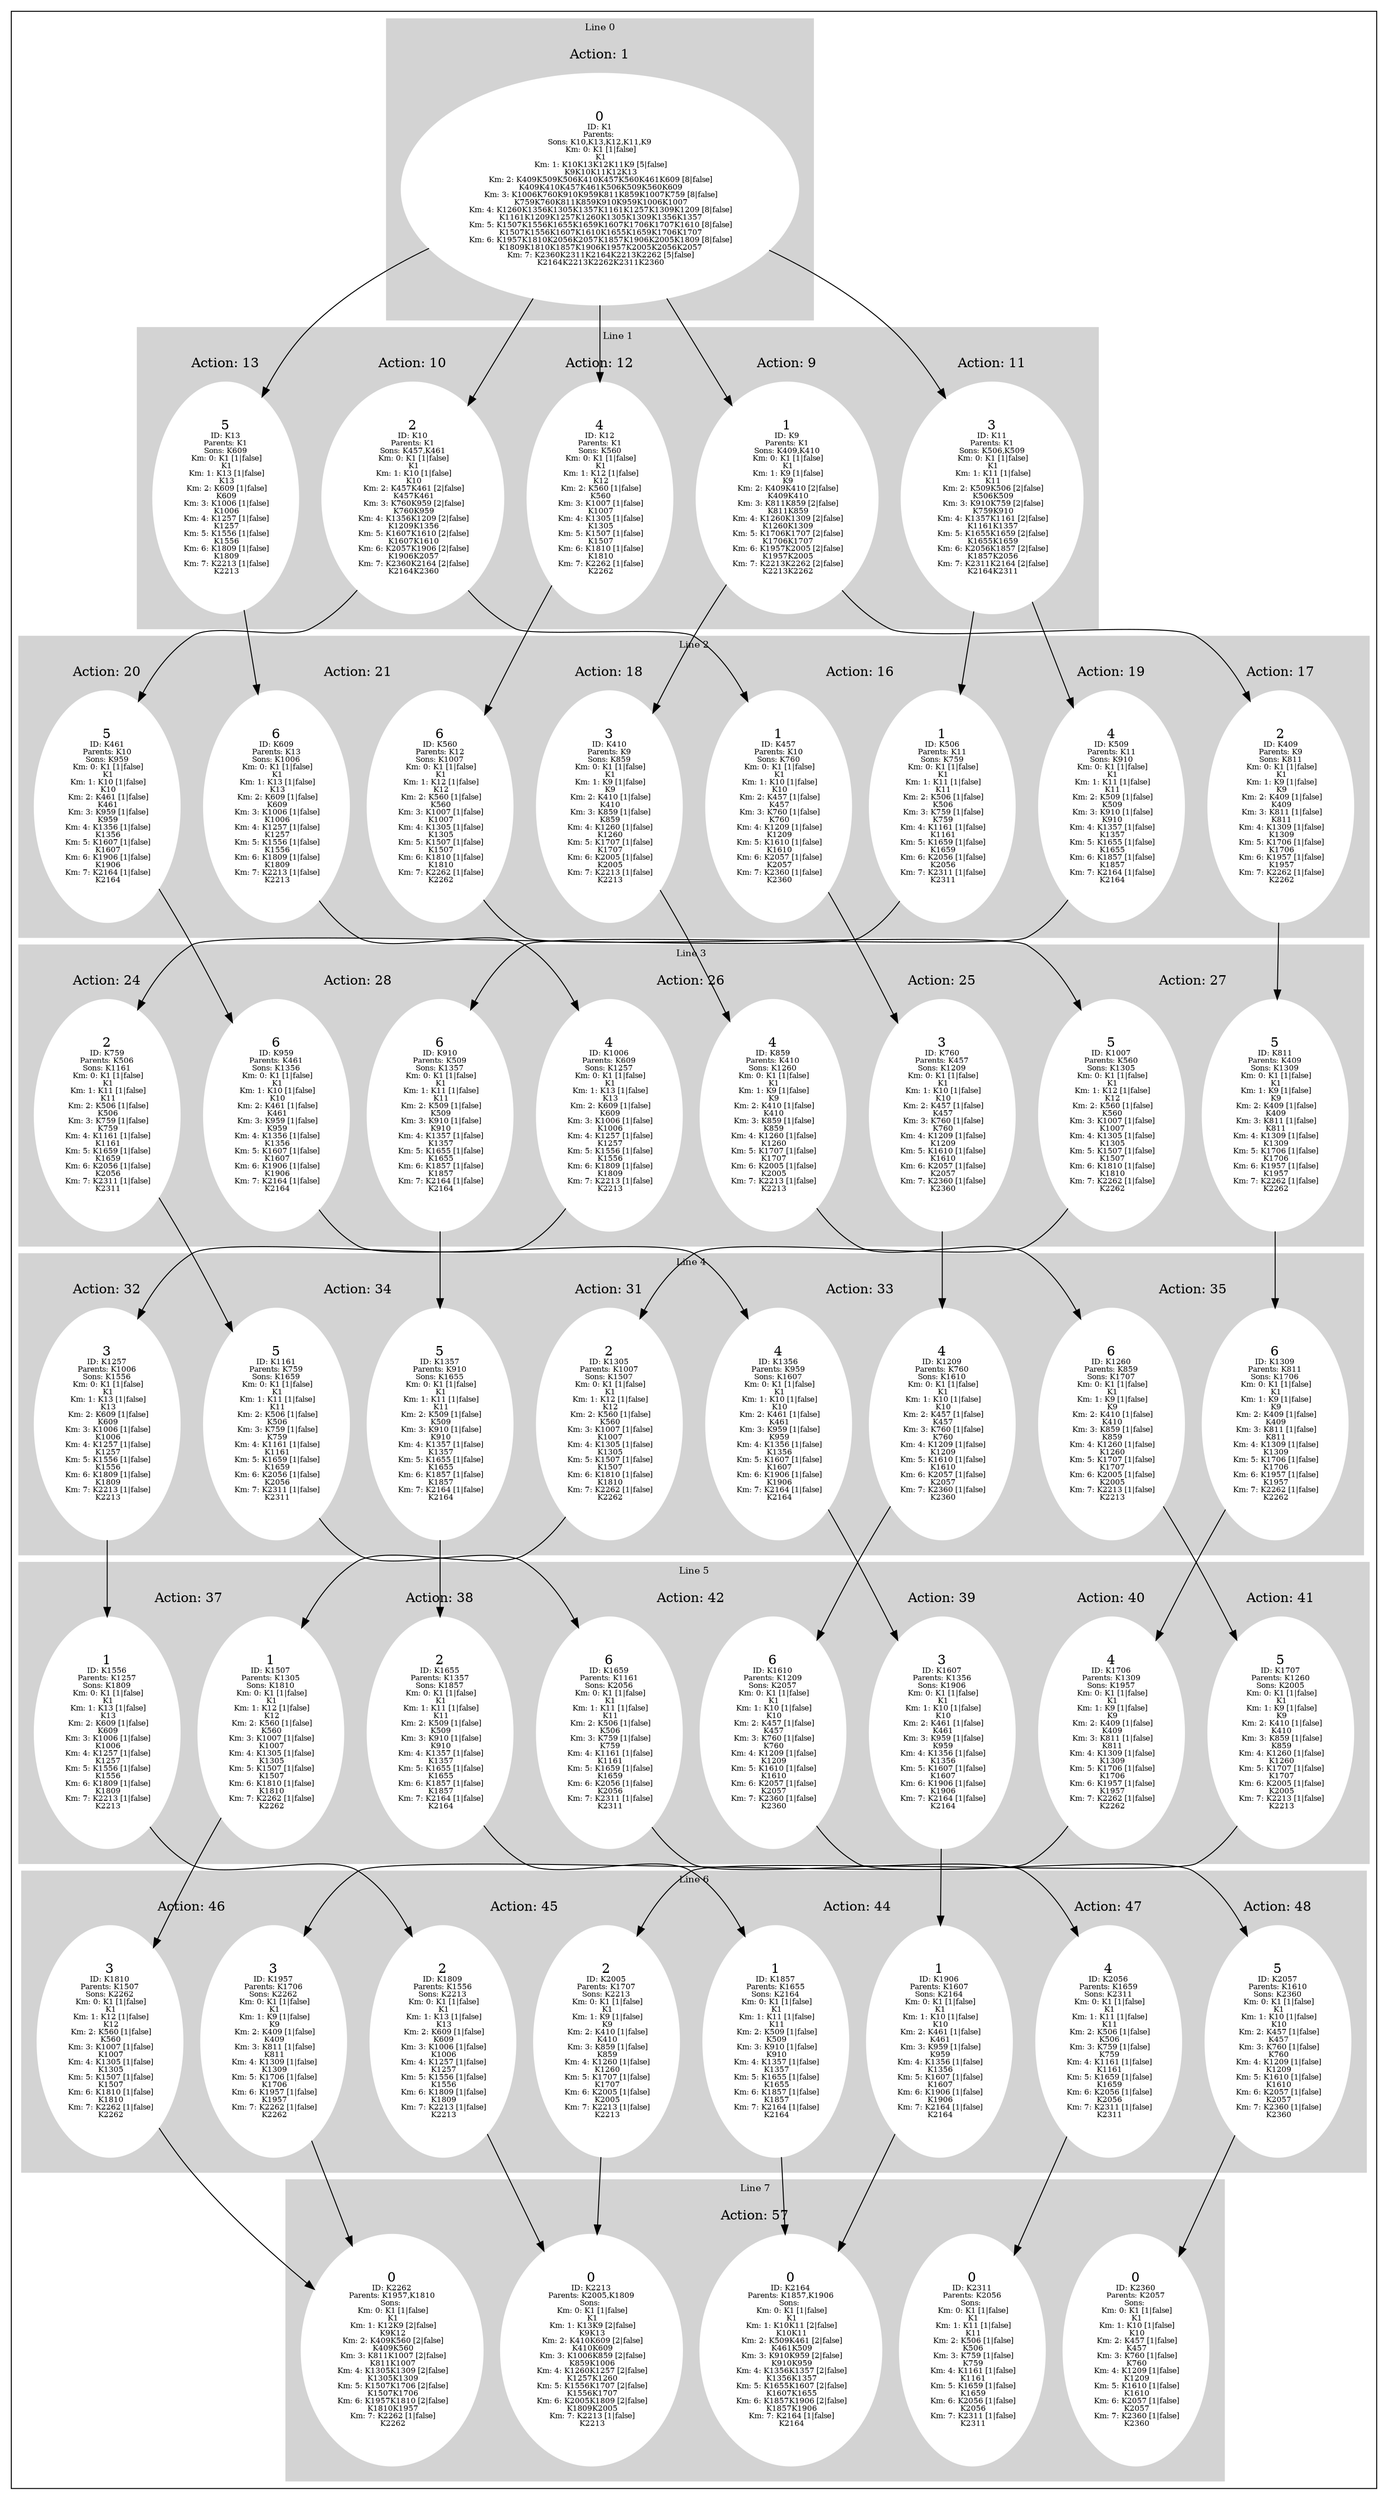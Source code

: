 digraph G {
subgraph cluster_info {
        subgraph cluster_0 {
        style=filled;
        color=lightgrey;
        node [style=filled,color=white];
        subgraph cluster_act_1 {
label = "Action: 1"step_K1 [label=<0<BR /><FONT POINT-SIZE="8">ID: K1</FONT><BR /><FONT POINT-SIZE="8">Parents: </FONT><BR /><FONT POINT-SIZE="8">Sons: K10,K13,K12,K11,K9</FONT><BR /><FONT POINT-SIZE="8"> Km: 0: K1 [1|false]<BR /> K1</FONT><BR /><FONT POINT-SIZE="8"> Km: 1: K10K13K12K11K9 [5|false]<BR /> K9K10K11K12K13</FONT><BR /><FONT POINT-SIZE="8"> Km: 2: K409K509K506K410K457K560K461K609 [8|false]<BR /> K409K410K457K461K506K509K560K609</FONT><BR /><FONT POINT-SIZE="8"> Km: 3: K1006K760K910K959K811K859K1007K759 [8|false]<BR /> K759K760K811K859K910K959K1006K1007</FONT><BR /><FONT POINT-SIZE="8"> Km: 4: K1260K1356K1305K1357K1161K1257K1309K1209 [8|false]<BR /> K1161K1209K1257K1260K1305K1309K1356K1357</FONT><BR /><FONT POINT-SIZE="8"> Km: 5: K1507K1556K1655K1659K1607K1706K1707K1610 [8|false]<BR /> K1507K1556K1607K1610K1655K1659K1706K1707</FONT><BR /><FONT POINT-SIZE="8"> Km: 6: K1957K1810K2056K2057K1857K1906K2005K1809 [8|false]<BR /> K1809K1810K1857K1906K1957K2005K2056K2057</FONT><BR /><FONT POINT-SIZE="8"> Km: 7: K2360K2311K2164K2213K2262 [5|false]<BR /> K2164K2213K2262K2311K2360</FONT>>]
}

        fontsize="10"
        label = "Line 0";
        }

        subgraph cluster_4 {
        style=filled;
        color=lightgrey;
        node [style=filled,color=white];
        subgraph cluster_act_35 {
label = "Action: 35"step_K1260 [label=<6<BR /><FONT POINT-SIZE="8">ID: K1260</FONT><BR /><FONT POINT-SIZE="8">Parents: K859</FONT><BR /><FONT POINT-SIZE="8">Sons: K1707</FONT><BR /><FONT POINT-SIZE="8"> Km: 0: K1 [1|false]<BR /> K1</FONT><BR /><FONT POINT-SIZE="8"> Km: 1: K9 [1|false]<BR /> K9</FONT><BR /><FONT POINT-SIZE="8"> Km: 2: K410 [1|false]<BR /> K410</FONT><BR /><FONT POINT-SIZE="8"> Km: 3: K859 [1|false]<BR /> K859</FONT><BR /><FONT POINT-SIZE="8"> Km: 4: K1260 [1|false]<BR /> K1260</FONT><BR /><FONT POINT-SIZE="8"> Km: 5: K1707 [1|false]<BR /> K1707</FONT><BR /><FONT POINT-SIZE="8"> Km: 6: K2005 [1|false]<BR /> K2005</FONT><BR /><FONT POINT-SIZE="8"> Km: 7: K2213 [1|false]<BR /> K2213</FONT>>]
step_K1309 [label=<6<BR /><FONT POINT-SIZE="8">ID: K1309</FONT><BR /><FONT POINT-SIZE="8">Parents: K811</FONT><BR /><FONT POINT-SIZE="8">Sons: K1706</FONT><BR /><FONT POINT-SIZE="8"> Km: 0: K1 [1|false]<BR /> K1</FONT><BR /><FONT POINT-SIZE="8"> Km: 1: K9 [1|false]<BR /> K9</FONT><BR /><FONT POINT-SIZE="8"> Km: 2: K409 [1|false]<BR /> K409</FONT><BR /><FONT POINT-SIZE="8"> Km: 3: K811 [1|false]<BR /> K811</FONT><BR /><FONT POINT-SIZE="8"> Km: 4: K1309 [1|false]<BR /> K1309</FONT><BR /><FONT POINT-SIZE="8"> Km: 5: K1706 [1|false]<BR /> K1706</FONT><BR /><FONT POINT-SIZE="8"> Km: 6: K1957 [1|false]<BR /> K1957</FONT><BR /><FONT POINT-SIZE="8"> Km: 7: K2262 [1|false]<BR /> K2262</FONT>>]
}
subgraph cluster_act_33 {
label = "Action: 33"step_K1356 [label=<4<BR /><FONT POINT-SIZE="8">ID: K1356</FONT><BR /><FONT POINT-SIZE="8">Parents: K959</FONT><BR /><FONT POINT-SIZE="8">Sons: K1607</FONT><BR /><FONT POINT-SIZE="8"> Km: 0: K1 [1|false]<BR /> K1</FONT><BR /><FONT POINT-SIZE="8"> Km: 1: K10 [1|false]<BR /> K10</FONT><BR /><FONT POINT-SIZE="8"> Km: 2: K461 [1|false]<BR /> K461</FONT><BR /><FONT POINT-SIZE="8"> Km: 3: K959 [1|false]<BR /> K959</FONT><BR /><FONT POINT-SIZE="8"> Km: 4: K1356 [1|false]<BR /> K1356</FONT><BR /><FONT POINT-SIZE="8"> Km: 5: K1607 [1|false]<BR /> K1607</FONT><BR /><FONT POINT-SIZE="8"> Km: 6: K1906 [1|false]<BR /> K1906</FONT><BR /><FONT POINT-SIZE="8"> Km: 7: K2164 [1|false]<BR /> K2164</FONT>>]
step_K1209 [label=<4<BR /><FONT POINT-SIZE="8">ID: K1209</FONT><BR /><FONT POINT-SIZE="8">Parents: K760</FONT><BR /><FONT POINT-SIZE="8">Sons: K1610</FONT><BR /><FONT POINT-SIZE="8"> Km: 0: K1 [1|false]<BR /> K1</FONT><BR /><FONT POINT-SIZE="8"> Km: 1: K10 [1|false]<BR /> K10</FONT><BR /><FONT POINT-SIZE="8"> Km: 2: K457 [1|false]<BR /> K457</FONT><BR /><FONT POINT-SIZE="8"> Km: 3: K760 [1|false]<BR /> K760</FONT><BR /><FONT POINT-SIZE="8"> Km: 4: K1209 [1|false]<BR /> K1209</FONT><BR /><FONT POINT-SIZE="8"> Km: 5: K1610 [1|false]<BR /> K1610</FONT><BR /><FONT POINT-SIZE="8"> Km: 6: K2057 [1|false]<BR /> K2057</FONT><BR /><FONT POINT-SIZE="8"> Km: 7: K2360 [1|false]<BR /> K2360</FONT>>]
}
subgraph cluster_act_31 {
label = "Action: 31"step_K1305 [label=<2<BR /><FONT POINT-SIZE="8">ID: K1305</FONT><BR /><FONT POINT-SIZE="8">Parents: K1007</FONT><BR /><FONT POINT-SIZE="8">Sons: K1507</FONT><BR /><FONT POINT-SIZE="8"> Km: 0: K1 [1|false]<BR /> K1</FONT><BR /><FONT POINT-SIZE="8"> Km: 1: K12 [1|false]<BR /> K12</FONT><BR /><FONT POINT-SIZE="8"> Km: 2: K560 [1|false]<BR /> K560</FONT><BR /><FONT POINT-SIZE="8"> Km: 3: K1007 [1|false]<BR /> K1007</FONT><BR /><FONT POINT-SIZE="8"> Km: 4: K1305 [1|false]<BR /> K1305</FONT><BR /><FONT POINT-SIZE="8"> Km: 5: K1507 [1|false]<BR /> K1507</FONT><BR /><FONT POINT-SIZE="8"> Km: 6: K1810 [1|false]<BR /> K1810</FONT><BR /><FONT POINT-SIZE="8"> Km: 7: K2262 [1|false]<BR /> K2262</FONT>>]
}
subgraph cluster_act_34 {
label = "Action: 34"step_K1357 [label=<5<BR /><FONT POINT-SIZE="8">ID: K1357</FONT><BR /><FONT POINT-SIZE="8">Parents: K910</FONT><BR /><FONT POINT-SIZE="8">Sons: K1655</FONT><BR /><FONT POINT-SIZE="8"> Km: 0: K1 [1|false]<BR /> K1</FONT><BR /><FONT POINT-SIZE="8"> Km: 1: K11 [1|false]<BR /> K11</FONT><BR /><FONT POINT-SIZE="8"> Km: 2: K509 [1|false]<BR /> K509</FONT><BR /><FONT POINT-SIZE="8"> Km: 3: K910 [1|false]<BR /> K910</FONT><BR /><FONT POINT-SIZE="8"> Km: 4: K1357 [1|false]<BR /> K1357</FONT><BR /><FONT POINT-SIZE="8"> Km: 5: K1655 [1|false]<BR /> K1655</FONT><BR /><FONT POINT-SIZE="8"> Km: 6: K1857 [1|false]<BR /> K1857</FONT><BR /><FONT POINT-SIZE="8"> Km: 7: K2164 [1|false]<BR /> K2164</FONT>>]
step_K1161 [label=<5<BR /><FONT POINT-SIZE="8">ID: K1161</FONT><BR /><FONT POINT-SIZE="8">Parents: K759</FONT><BR /><FONT POINT-SIZE="8">Sons: K1659</FONT><BR /><FONT POINT-SIZE="8"> Km: 0: K1 [1|false]<BR /> K1</FONT><BR /><FONT POINT-SIZE="8"> Km: 1: K11 [1|false]<BR /> K11</FONT><BR /><FONT POINT-SIZE="8"> Km: 2: K506 [1|false]<BR /> K506</FONT><BR /><FONT POINT-SIZE="8"> Km: 3: K759 [1|false]<BR /> K759</FONT><BR /><FONT POINT-SIZE="8"> Km: 4: K1161 [1|false]<BR /> K1161</FONT><BR /><FONT POINT-SIZE="8"> Km: 5: K1659 [1|false]<BR /> K1659</FONT><BR /><FONT POINT-SIZE="8"> Km: 6: K2056 [1|false]<BR /> K2056</FONT><BR /><FONT POINT-SIZE="8"> Km: 7: K2311 [1|false]<BR /> K2311</FONT>>]
}
subgraph cluster_act_34 {
label = "Action: 34"step_K1357 [label=<5<BR /><FONT POINT-SIZE="8">ID: K1357</FONT><BR /><FONT POINT-SIZE="8">Parents: K910</FONT><BR /><FONT POINT-SIZE="8">Sons: K1655</FONT><BR /><FONT POINT-SIZE="8"> Km: 0: K1 [1|false]<BR /> K1</FONT><BR /><FONT POINT-SIZE="8"> Km: 1: K11 [1|false]<BR /> K11</FONT><BR /><FONT POINT-SIZE="8"> Km: 2: K509 [1|false]<BR /> K509</FONT><BR /><FONT POINT-SIZE="8"> Km: 3: K910 [1|false]<BR /> K910</FONT><BR /><FONT POINT-SIZE="8"> Km: 4: K1357 [1|false]<BR /> K1357</FONT><BR /><FONT POINT-SIZE="8"> Km: 5: K1655 [1|false]<BR /> K1655</FONT><BR /><FONT POINT-SIZE="8"> Km: 6: K1857 [1|false]<BR /> K1857</FONT><BR /><FONT POINT-SIZE="8"> Km: 7: K2164 [1|false]<BR /> K2164</FONT>>]
step_K1161 [label=<5<BR /><FONT POINT-SIZE="8">ID: K1161</FONT><BR /><FONT POINT-SIZE="8">Parents: K759</FONT><BR /><FONT POINT-SIZE="8">Sons: K1659</FONT><BR /><FONT POINT-SIZE="8"> Km: 0: K1 [1|false]<BR /> K1</FONT><BR /><FONT POINT-SIZE="8"> Km: 1: K11 [1|false]<BR /> K11</FONT><BR /><FONT POINT-SIZE="8"> Km: 2: K506 [1|false]<BR /> K506</FONT><BR /><FONT POINT-SIZE="8"> Km: 3: K759 [1|false]<BR /> K759</FONT><BR /><FONT POINT-SIZE="8"> Km: 4: K1161 [1|false]<BR /> K1161</FONT><BR /><FONT POINT-SIZE="8"> Km: 5: K1659 [1|false]<BR /> K1659</FONT><BR /><FONT POINT-SIZE="8"> Km: 6: K2056 [1|false]<BR /> K2056</FONT><BR /><FONT POINT-SIZE="8"> Km: 7: K2311 [1|false]<BR /> K2311</FONT>>]
}
subgraph cluster_act_32 {
label = "Action: 32"step_K1257 [label=<3<BR /><FONT POINT-SIZE="8">ID: K1257</FONT><BR /><FONT POINT-SIZE="8">Parents: K1006</FONT><BR /><FONT POINT-SIZE="8">Sons: K1556</FONT><BR /><FONT POINT-SIZE="8"> Km: 0: K1 [1|false]<BR /> K1</FONT><BR /><FONT POINT-SIZE="8"> Km: 1: K13 [1|false]<BR /> K13</FONT><BR /><FONT POINT-SIZE="8"> Km: 2: K609 [1|false]<BR /> K609</FONT><BR /><FONT POINT-SIZE="8"> Km: 3: K1006 [1|false]<BR /> K1006</FONT><BR /><FONT POINT-SIZE="8"> Km: 4: K1257 [1|false]<BR /> K1257</FONT><BR /><FONT POINT-SIZE="8"> Km: 5: K1556 [1|false]<BR /> K1556</FONT><BR /><FONT POINT-SIZE="8"> Km: 6: K1809 [1|false]<BR /> K1809</FONT><BR /><FONT POINT-SIZE="8"> Km: 7: K2213 [1|false]<BR /> K2213</FONT>>]
}
subgraph cluster_act_35 {
label = "Action: 35"step_K1260 [label=<6<BR /><FONT POINT-SIZE="8">ID: K1260</FONT><BR /><FONT POINT-SIZE="8">Parents: K859</FONT><BR /><FONT POINT-SIZE="8">Sons: K1707</FONT><BR /><FONT POINT-SIZE="8"> Km: 0: K1 [1|false]<BR /> K1</FONT><BR /><FONT POINT-SIZE="8"> Km: 1: K9 [1|false]<BR /> K9</FONT><BR /><FONT POINT-SIZE="8"> Km: 2: K410 [1|false]<BR /> K410</FONT><BR /><FONT POINT-SIZE="8"> Km: 3: K859 [1|false]<BR /> K859</FONT><BR /><FONT POINT-SIZE="8"> Km: 4: K1260 [1|false]<BR /> K1260</FONT><BR /><FONT POINT-SIZE="8"> Km: 5: K1707 [1|false]<BR /> K1707</FONT><BR /><FONT POINT-SIZE="8"> Km: 6: K2005 [1|false]<BR /> K2005</FONT><BR /><FONT POINT-SIZE="8"> Km: 7: K2213 [1|false]<BR /> K2213</FONT>>]
step_K1309 [label=<6<BR /><FONT POINT-SIZE="8">ID: K1309</FONT><BR /><FONT POINT-SIZE="8">Parents: K811</FONT><BR /><FONT POINT-SIZE="8">Sons: K1706</FONT><BR /><FONT POINT-SIZE="8"> Km: 0: K1 [1|false]<BR /> K1</FONT><BR /><FONT POINT-SIZE="8"> Km: 1: K9 [1|false]<BR /> K9</FONT><BR /><FONT POINT-SIZE="8"> Km: 2: K409 [1|false]<BR /> K409</FONT><BR /><FONT POINT-SIZE="8"> Km: 3: K811 [1|false]<BR /> K811</FONT><BR /><FONT POINT-SIZE="8"> Km: 4: K1309 [1|false]<BR /> K1309</FONT><BR /><FONT POINT-SIZE="8"> Km: 5: K1706 [1|false]<BR /> K1706</FONT><BR /><FONT POINT-SIZE="8"> Km: 6: K1957 [1|false]<BR /> K1957</FONT><BR /><FONT POINT-SIZE="8"> Km: 7: K2262 [1|false]<BR /> K2262</FONT>>]
}
subgraph cluster_act_33 {
label = "Action: 33"step_K1356 [label=<4<BR /><FONT POINT-SIZE="8">ID: K1356</FONT><BR /><FONT POINT-SIZE="8">Parents: K959</FONT><BR /><FONT POINT-SIZE="8">Sons: K1607</FONT><BR /><FONT POINT-SIZE="8"> Km: 0: K1 [1|false]<BR /> K1</FONT><BR /><FONT POINT-SIZE="8"> Km: 1: K10 [1|false]<BR /> K10</FONT><BR /><FONT POINT-SIZE="8"> Km: 2: K461 [1|false]<BR /> K461</FONT><BR /><FONT POINT-SIZE="8"> Km: 3: K959 [1|false]<BR /> K959</FONT><BR /><FONT POINT-SIZE="8"> Km: 4: K1356 [1|false]<BR /> K1356</FONT><BR /><FONT POINT-SIZE="8"> Km: 5: K1607 [1|false]<BR /> K1607</FONT><BR /><FONT POINT-SIZE="8"> Km: 6: K1906 [1|false]<BR /> K1906</FONT><BR /><FONT POINT-SIZE="8"> Km: 7: K2164 [1|false]<BR /> K2164</FONT>>]
step_K1209 [label=<4<BR /><FONT POINT-SIZE="8">ID: K1209</FONT><BR /><FONT POINT-SIZE="8">Parents: K760</FONT><BR /><FONT POINT-SIZE="8">Sons: K1610</FONT><BR /><FONT POINT-SIZE="8"> Km: 0: K1 [1|false]<BR /> K1</FONT><BR /><FONT POINT-SIZE="8"> Km: 1: K10 [1|false]<BR /> K10</FONT><BR /><FONT POINT-SIZE="8"> Km: 2: K457 [1|false]<BR /> K457</FONT><BR /><FONT POINT-SIZE="8"> Km: 3: K760 [1|false]<BR /> K760</FONT><BR /><FONT POINT-SIZE="8"> Km: 4: K1209 [1|false]<BR /> K1209</FONT><BR /><FONT POINT-SIZE="8"> Km: 5: K1610 [1|false]<BR /> K1610</FONT><BR /><FONT POINT-SIZE="8"> Km: 6: K2057 [1|false]<BR /> K2057</FONT><BR /><FONT POINT-SIZE="8"> Km: 7: K2360 [1|false]<BR /> K2360</FONT>>]
}

        fontsize="10"
        label = "Line 4";
        }

        subgraph cluster_7 {
        style=filled;
        color=lightgrey;
        node [style=filled,color=white];
        subgraph cluster_act_57 {
label = "Action: 57"step_K2360 [label=<0<BR /><FONT POINT-SIZE="8">ID: K2360</FONT><BR /><FONT POINT-SIZE="8">Parents: K2057</FONT><BR /><FONT POINT-SIZE="8">Sons: </FONT><BR /><FONT POINT-SIZE="8"> Km: 0: K1 [1|false]<BR /> K1</FONT><BR /><FONT POINT-SIZE="8"> Km: 1: K10 [1|false]<BR /> K10</FONT><BR /><FONT POINT-SIZE="8"> Km: 2: K457 [1|false]<BR /> K457</FONT><BR /><FONT POINT-SIZE="8"> Km: 3: K760 [1|false]<BR /> K760</FONT><BR /><FONT POINT-SIZE="8"> Km: 4: K1209 [1|false]<BR /> K1209</FONT><BR /><FONT POINT-SIZE="8"> Km: 5: K1610 [1|false]<BR /> K1610</FONT><BR /><FONT POINT-SIZE="8"> Km: 6: K2057 [1|false]<BR /> K2057</FONT><BR /><FONT POINT-SIZE="8"> Km: 7: K2360 [1|false]<BR /> K2360</FONT>>]
step_K2311 [label=<0<BR /><FONT POINT-SIZE="8">ID: K2311</FONT><BR /><FONT POINT-SIZE="8">Parents: K2056</FONT><BR /><FONT POINT-SIZE="8">Sons: </FONT><BR /><FONT POINT-SIZE="8"> Km: 0: K1 [1|false]<BR /> K1</FONT><BR /><FONT POINT-SIZE="8"> Km: 1: K11 [1|false]<BR /> K11</FONT><BR /><FONT POINT-SIZE="8"> Km: 2: K506 [1|false]<BR /> K506</FONT><BR /><FONT POINT-SIZE="8"> Km: 3: K759 [1|false]<BR /> K759</FONT><BR /><FONT POINT-SIZE="8"> Km: 4: K1161 [1|false]<BR /> K1161</FONT><BR /><FONT POINT-SIZE="8"> Km: 5: K1659 [1|false]<BR /> K1659</FONT><BR /><FONT POINT-SIZE="8"> Km: 6: K2056 [1|false]<BR /> K2056</FONT><BR /><FONT POINT-SIZE="8"> Km: 7: K2311 [1|false]<BR /> K2311</FONT>>]
step_K2164 [label=<0<BR /><FONT POINT-SIZE="8">ID: K2164</FONT><BR /><FONT POINT-SIZE="8">Parents: K1857,K1906</FONT><BR /><FONT POINT-SIZE="8">Sons: </FONT><BR /><FONT POINT-SIZE="8"> Km: 0: K1 [1|false]<BR /> K1</FONT><BR /><FONT POINT-SIZE="8"> Km: 1: K10K11 [2|false]<BR /> K10K11</FONT><BR /><FONT POINT-SIZE="8"> Km: 2: K509K461 [2|false]<BR /> K461K509</FONT><BR /><FONT POINT-SIZE="8"> Km: 3: K910K959 [2|false]<BR /> K910K959</FONT><BR /><FONT POINT-SIZE="8"> Km: 4: K1356K1357 [2|false]<BR /> K1356K1357</FONT><BR /><FONT POINT-SIZE="8"> Km: 5: K1655K1607 [2|false]<BR /> K1607K1655</FONT><BR /><FONT POINT-SIZE="8"> Km: 6: K1857K1906 [2|false]<BR /> K1857K1906</FONT><BR /><FONT POINT-SIZE="8"> Km: 7: K2164 [1|false]<BR /> K2164</FONT>>]
step_K2213 [label=<0<BR /><FONT POINT-SIZE="8">ID: K2213</FONT><BR /><FONT POINT-SIZE="8">Parents: K2005,K1809</FONT><BR /><FONT POINT-SIZE="8">Sons: </FONT><BR /><FONT POINT-SIZE="8"> Km: 0: K1 [1|false]<BR /> K1</FONT><BR /><FONT POINT-SIZE="8"> Km: 1: K13K9 [2|false]<BR /> K9K13</FONT><BR /><FONT POINT-SIZE="8"> Km: 2: K410K609 [2|false]<BR /> K410K609</FONT><BR /><FONT POINT-SIZE="8"> Km: 3: K1006K859 [2|false]<BR /> K859K1006</FONT><BR /><FONT POINT-SIZE="8"> Km: 4: K1260K1257 [2|false]<BR /> K1257K1260</FONT><BR /><FONT POINT-SIZE="8"> Km: 5: K1556K1707 [2|false]<BR /> K1556K1707</FONT><BR /><FONT POINT-SIZE="8"> Km: 6: K2005K1809 [2|false]<BR /> K1809K2005</FONT><BR /><FONT POINT-SIZE="8"> Km: 7: K2213 [1|false]<BR /> K2213</FONT>>]
step_K2262 [label=<0<BR /><FONT POINT-SIZE="8">ID: K2262</FONT><BR /><FONT POINT-SIZE="8">Parents: K1957,K1810</FONT><BR /><FONT POINT-SIZE="8">Sons: </FONT><BR /><FONT POINT-SIZE="8"> Km: 0: K1 [1|false]<BR /> K1</FONT><BR /><FONT POINT-SIZE="8"> Km: 1: K12K9 [2|false]<BR /> K9K12</FONT><BR /><FONT POINT-SIZE="8"> Km: 2: K409K560 [2|false]<BR /> K409K560</FONT><BR /><FONT POINT-SIZE="8"> Km: 3: K811K1007 [2|false]<BR /> K811K1007</FONT><BR /><FONT POINT-SIZE="8"> Km: 4: K1305K1309 [2|false]<BR /> K1305K1309</FONT><BR /><FONT POINT-SIZE="8"> Km: 5: K1507K1706 [2|false]<BR /> K1507K1706</FONT><BR /><FONT POINT-SIZE="8"> Km: 6: K1957K1810 [2|false]<BR /> K1810K1957</FONT><BR /><FONT POINT-SIZE="8"> Km: 7: K2262 [1|false]<BR /> K2262</FONT>>]
}
subgraph cluster_act_57 {
label = "Action: 57"step_K2360 [label=<0<BR /><FONT POINT-SIZE="8">ID: K2360</FONT><BR /><FONT POINT-SIZE="8">Parents: K2057</FONT><BR /><FONT POINT-SIZE="8">Sons: </FONT><BR /><FONT POINT-SIZE="8"> Km: 0: K1 [1|false]<BR /> K1</FONT><BR /><FONT POINT-SIZE="8"> Km: 1: K10 [1|false]<BR /> K10</FONT><BR /><FONT POINT-SIZE="8"> Km: 2: K457 [1|false]<BR /> K457</FONT><BR /><FONT POINT-SIZE="8"> Km: 3: K760 [1|false]<BR /> K760</FONT><BR /><FONT POINT-SIZE="8"> Km: 4: K1209 [1|false]<BR /> K1209</FONT><BR /><FONT POINT-SIZE="8"> Km: 5: K1610 [1|false]<BR /> K1610</FONT><BR /><FONT POINT-SIZE="8"> Km: 6: K2057 [1|false]<BR /> K2057</FONT><BR /><FONT POINT-SIZE="8"> Km: 7: K2360 [1|false]<BR /> K2360</FONT>>]
step_K2311 [label=<0<BR /><FONT POINT-SIZE="8">ID: K2311</FONT><BR /><FONT POINT-SIZE="8">Parents: K2056</FONT><BR /><FONT POINT-SIZE="8">Sons: </FONT><BR /><FONT POINT-SIZE="8"> Km: 0: K1 [1|false]<BR /> K1</FONT><BR /><FONT POINT-SIZE="8"> Km: 1: K11 [1|false]<BR /> K11</FONT><BR /><FONT POINT-SIZE="8"> Km: 2: K506 [1|false]<BR /> K506</FONT><BR /><FONT POINT-SIZE="8"> Km: 3: K759 [1|false]<BR /> K759</FONT><BR /><FONT POINT-SIZE="8"> Km: 4: K1161 [1|false]<BR /> K1161</FONT><BR /><FONT POINT-SIZE="8"> Km: 5: K1659 [1|false]<BR /> K1659</FONT><BR /><FONT POINT-SIZE="8"> Km: 6: K2056 [1|false]<BR /> K2056</FONT><BR /><FONT POINT-SIZE="8"> Km: 7: K2311 [1|false]<BR /> K2311</FONT>>]
step_K2164 [label=<0<BR /><FONT POINT-SIZE="8">ID: K2164</FONT><BR /><FONT POINT-SIZE="8">Parents: K1857,K1906</FONT><BR /><FONT POINT-SIZE="8">Sons: </FONT><BR /><FONT POINT-SIZE="8"> Km: 0: K1 [1|false]<BR /> K1</FONT><BR /><FONT POINT-SIZE="8"> Km: 1: K10K11 [2|false]<BR /> K10K11</FONT><BR /><FONT POINT-SIZE="8"> Km: 2: K509K461 [2|false]<BR /> K461K509</FONT><BR /><FONT POINT-SIZE="8"> Km: 3: K910K959 [2|false]<BR /> K910K959</FONT><BR /><FONT POINT-SIZE="8"> Km: 4: K1356K1357 [2|false]<BR /> K1356K1357</FONT><BR /><FONT POINT-SIZE="8"> Km: 5: K1655K1607 [2|false]<BR /> K1607K1655</FONT><BR /><FONT POINT-SIZE="8"> Km: 6: K1857K1906 [2|false]<BR /> K1857K1906</FONT><BR /><FONT POINT-SIZE="8"> Km: 7: K2164 [1|false]<BR /> K2164</FONT>>]
step_K2213 [label=<0<BR /><FONT POINT-SIZE="8">ID: K2213</FONT><BR /><FONT POINT-SIZE="8">Parents: K2005,K1809</FONT><BR /><FONT POINT-SIZE="8">Sons: </FONT><BR /><FONT POINT-SIZE="8"> Km: 0: K1 [1|false]<BR /> K1</FONT><BR /><FONT POINT-SIZE="8"> Km: 1: K13K9 [2|false]<BR /> K9K13</FONT><BR /><FONT POINT-SIZE="8"> Km: 2: K410K609 [2|false]<BR /> K410K609</FONT><BR /><FONT POINT-SIZE="8"> Km: 3: K1006K859 [2|false]<BR /> K859K1006</FONT><BR /><FONT POINT-SIZE="8"> Km: 4: K1260K1257 [2|false]<BR /> K1257K1260</FONT><BR /><FONT POINT-SIZE="8"> Km: 5: K1556K1707 [2|false]<BR /> K1556K1707</FONT><BR /><FONT POINT-SIZE="8"> Km: 6: K2005K1809 [2|false]<BR /> K1809K2005</FONT><BR /><FONT POINT-SIZE="8"> Km: 7: K2213 [1|false]<BR /> K2213</FONT>>]
step_K2262 [label=<0<BR /><FONT POINT-SIZE="8">ID: K2262</FONT><BR /><FONT POINT-SIZE="8">Parents: K1957,K1810</FONT><BR /><FONT POINT-SIZE="8">Sons: </FONT><BR /><FONT POINT-SIZE="8"> Km: 0: K1 [1|false]<BR /> K1</FONT><BR /><FONT POINT-SIZE="8"> Km: 1: K12K9 [2|false]<BR /> K9K12</FONT><BR /><FONT POINT-SIZE="8"> Km: 2: K409K560 [2|false]<BR /> K409K560</FONT><BR /><FONT POINT-SIZE="8"> Km: 3: K811K1007 [2|false]<BR /> K811K1007</FONT><BR /><FONT POINT-SIZE="8"> Km: 4: K1305K1309 [2|false]<BR /> K1305K1309</FONT><BR /><FONT POINT-SIZE="8"> Km: 5: K1507K1706 [2|false]<BR /> K1507K1706</FONT><BR /><FONT POINT-SIZE="8"> Km: 6: K1957K1810 [2|false]<BR /> K1810K1957</FONT><BR /><FONT POINT-SIZE="8"> Km: 7: K2262 [1|false]<BR /> K2262</FONT>>]
}
subgraph cluster_act_57 {
label = "Action: 57"step_K2360 [label=<0<BR /><FONT POINT-SIZE="8">ID: K2360</FONT><BR /><FONT POINT-SIZE="8">Parents: K2057</FONT><BR /><FONT POINT-SIZE="8">Sons: </FONT><BR /><FONT POINT-SIZE="8"> Km: 0: K1 [1|false]<BR /> K1</FONT><BR /><FONT POINT-SIZE="8"> Km: 1: K10 [1|false]<BR /> K10</FONT><BR /><FONT POINT-SIZE="8"> Km: 2: K457 [1|false]<BR /> K457</FONT><BR /><FONT POINT-SIZE="8"> Km: 3: K760 [1|false]<BR /> K760</FONT><BR /><FONT POINT-SIZE="8"> Km: 4: K1209 [1|false]<BR /> K1209</FONT><BR /><FONT POINT-SIZE="8"> Km: 5: K1610 [1|false]<BR /> K1610</FONT><BR /><FONT POINT-SIZE="8"> Km: 6: K2057 [1|false]<BR /> K2057</FONT><BR /><FONT POINT-SIZE="8"> Km: 7: K2360 [1|false]<BR /> K2360</FONT>>]
step_K2311 [label=<0<BR /><FONT POINT-SIZE="8">ID: K2311</FONT><BR /><FONT POINT-SIZE="8">Parents: K2056</FONT><BR /><FONT POINT-SIZE="8">Sons: </FONT><BR /><FONT POINT-SIZE="8"> Km: 0: K1 [1|false]<BR /> K1</FONT><BR /><FONT POINT-SIZE="8"> Km: 1: K11 [1|false]<BR /> K11</FONT><BR /><FONT POINT-SIZE="8"> Km: 2: K506 [1|false]<BR /> K506</FONT><BR /><FONT POINT-SIZE="8"> Km: 3: K759 [1|false]<BR /> K759</FONT><BR /><FONT POINT-SIZE="8"> Km: 4: K1161 [1|false]<BR /> K1161</FONT><BR /><FONT POINT-SIZE="8"> Km: 5: K1659 [1|false]<BR /> K1659</FONT><BR /><FONT POINT-SIZE="8"> Km: 6: K2056 [1|false]<BR /> K2056</FONT><BR /><FONT POINT-SIZE="8"> Km: 7: K2311 [1|false]<BR /> K2311</FONT>>]
step_K2164 [label=<0<BR /><FONT POINT-SIZE="8">ID: K2164</FONT><BR /><FONT POINT-SIZE="8">Parents: K1857,K1906</FONT><BR /><FONT POINT-SIZE="8">Sons: </FONT><BR /><FONT POINT-SIZE="8"> Km: 0: K1 [1|false]<BR /> K1</FONT><BR /><FONT POINT-SIZE="8"> Km: 1: K10K11 [2|false]<BR /> K10K11</FONT><BR /><FONT POINT-SIZE="8"> Km: 2: K509K461 [2|false]<BR /> K461K509</FONT><BR /><FONT POINT-SIZE="8"> Km: 3: K910K959 [2|false]<BR /> K910K959</FONT><BR /><FONT POINT-SIZE="8"> Km: 4: K1356K1357 [2|false]<BR /> K1356K1357</FONT><BR /><FONT POINT-SIZE="8"> Km: 5: K1655K1607 [2|false]<BR /> K1607K1655</FONT><BR /><FONT POINT-SIZE="8"> Km: 6: K1857K1906 [2|false]<BR /> K1857K1906</FONT><BR /><FONT POINT-SIZE="8"> Km: 7: K2164 [1|false]<BR /> K2164</FONT>>]
step_K2213 [label=<0<BR /><FONT POINT-SIZE="8">ID: K2213</FONT><BR /><FONT POINT-SIZE="8">Parents: K2005,K1809</FONT><BR /><FONT POINT-SIZE="8">Sons: </FONT><BR /><FONT POINT-SIZE="8"> Km: 0: K1 [1|false]<BR /> K1</FONT><BR /><FONT POINT-SIZE="8"> Km: 1: K13K9 [2|false]<BR /> K9K13</FONT><BR /><FONT POINT-SIZE="8"> Km: 2: K410K609 [2|false]<BR /> K410K609</FONT><BR /><FONT POINT-SIZE="8"> Km: 3: K1006K859 [2|false]<BR /> K859K1006</FONT><BR /><FONT POINT-SIZE="8"> Km: 4: K1260K1257 [2|false]<BR /> K1257K1260</FONT><BR /><FONT POINT-SIZE="8"> Km: 5: K1556K1707 [2|false]<BR /> K1556K1707</FONT><BR /><FONT POINT-SIZE="8"> Km: 6: K2005K1809 [2|false]<BR /> K1809K2005</FONT><BR /><FONT POINT-SIZE="8"> Km: 7: K2213 [1|false]<BR /> K2213</FONT>>]
step_K2262 [label=<0<BR /><FONT POINT-SIZE="8">ID: K2262</FONT><BR /><FONT POINT-SIZE="8">Parents: K1957,K1810</FONT><BR /><FONT POINT-SIZE="8">Sons: </FONT><BR /><FONT POINT-SIZE="8"> Km: 0: K1 [1|false]<BR /> K1</FONT><BR /><FONT POINT-SIZE="8"> Km: 1: K12K9 [2|false]<BR /> K9K12</FONT><BR /><FONT POINT-SIZE="8"> Km: 2: K409K560 [2|false]<BR /> K409K560</FONT><BR /><FONT POINT-SIZE="8"> Km: 3: K811K1007 [2|false]<BR /> K811K1007</FONT><BR /><FONT POINT-SIZE="8"> Km: 4: K1305K1309 [2|false]<BR /> K1305K1309</FONT><BR /><FONT POINT-SIZE="8"> Km: 5: K1507K1706 [2|false]<BR /> K1507K1706</FONT><BR /><FONT POINT-SIZE="8"> Km: 6: K1957K1810 [2|false]<BR /> K1810K1957</FONT><BR /><FONT POINT-SIZE="8"> Km: 7: K2262 [1|false]<BR /> K2262</FONT>>]
}
subgraph cluster_act_57 {
label = "Action: 57"step_K2360 [label=<0<BR /><FONT POINT-SIZE="8">ID: K2360</FONT><BR /><FONT POINT-SIZE="8">Parents: K2057</FONT><BR /><FONT POINT-SIZE="8">Sons: </FONT><BR /><FONT POINT-SIZE="8"> Km: 0: K1 [1|false]<BR /> K1</FONT><BR /><FONT POINT-SIZE="8"> Km: 1: K10 [1|false]<BR /> K10</FONT><BR /><FONT POINT-SIZE="8"> Km: 2: K457 [1|false]<BR /> K457</FONT><BR /><FONT POINT-SIZE="8"> Km: 3: K760 [1|false]<BR /> K760</FONT><BR /><FONT POINT-SIZE="8"> Km: 4: K1209 [1|false]<BR /> K1209</FONT><BR /><FONT POINT-SIZE="8"> Km: 5: K1610 [1|false]<BR /> K1610</FONT><BR /><FONT POINT-SIZE="8"> Km: 6: K2057 [1|false]<BR /> K2057</FONT><BR /><FONT POINT-SIZE="8"> Km: 7: K2360 [1|false]<BR /> K2360</FONT>>]
step_K2311 [label=<0<BR /><FONT POINT-SIZE="8">ID: K2311</FONT><BR /><FONT POINT-SIZE="8">Parents: K2056</FONT><BR /><FONT POINT-SIZE="8">Sons: </FONT><BR /><FONT POINT-SIZE="8"> Km: 0: K1 [1|false]<BR /> K1</FONT><BR /><FONT POINT-SIZE="8"> Km: 1: K11 [1|false]<BR /> K11</FONT><BR /><FONT POINT-SIZE="8"> Km: 2: K506 [1|false]<BR /> K506</FONT><BR /><FONT POINT-SIZE="8"> Km: 3: K759 [1|false]<BR /> K759</FONT><BR /><FONT POINT-SIZE="8"> Km: 4: K1161 [1|false]<BR /> K1161</FONT><BR /><FONT POINT-SIZE="8"> Km: 5: K1659 [1|false]<BR /> K1659</FONT><BR /><FONT POINT-SIZE="8"> Km: 6: K2056 [1|false]<BR /> K2056</FONT><BR /><FONT POINT-SIZE="8"> Km: 7: K2311 [1|false]<BR /> K2311</FONT>>]
step_K2164 [label=<0<BR /><FONT POINT-SIZE="8">ID: K2164</FONT><BR /><FONT POINT-SIZE="8">Parents: K1857,K1906</FONT><BR /><FONT POINT-SIZE="8">Sons: </FONT><BR /><FONT POINT-SIZE="8"> Km: 0: K1 [1|false]<BR /> K1</FONT><BR /><FONT POINT-SIZE="8"> Km: 1: K10K11 [2|false]<BR /> K10K11</FONT><BR /><FONT POINT-SIZE="8"> Km: 2: K509K461 [2|false]<BR /> K461K509</FONT><BR /><FONT POINT-SIZE="8"> Km: 3: K910K959 [2|false]<BR /> K910K959</FONT><BR /><FONT POINT-SIZE="8"> Km: 4: K1356K1357 [2|false]<BR /> K1356K1357</FONT><BR /><FONT POINT-SIZE="8"> Km: 5: K1655K1607 [2|false]<BR /> K1607K1655</FONT><BR /><FONT POINT-SIZE="8"> Km: 6: K1857K1906 [2|false]<BR /> K1857K1906</FONT><BR /><FONT POINT-SIZE="8"> Km: 7: K2164 [1|false]<BR /> K2164</FONT>>]
step_K2213 [label=<0<BR /><FONT POINT-SIZE="8">ID: K2213</FONT><BR /><FONT POINT-SIZE="8">Parents: K2005,K1809</FONT><BR /><FONT POINT-SIZE="8">Sons: </FONT><BR /><FONT POINT-SIZE="8"> Km: 0: K1 [1|false]<BR /> K1</FONT><BR /><FONT POINT-SIZE="8"> Km: 1: K13K9 [2|false]<BR /> K9K13</FONT><BR /><FONT POINT-SIZE="8"> Km: 2: K410K609 [2|false]<BR /> K410K609</FONT><BR /><FONT POINT-SIZE="8"> Km: 3: K1006K859 [2|false]<BR /> K859K1006</FONT><BR /><FONT POINT-SIZE="8"> Km: 4: K1260K1257 [2|false]<BR /> K1257K1260</FONT><BR /><FONT POINT-SIZE="8"> Km: 5: K1556K1707 [2|false]<BR /> K1556K1707</FONT><BR /><FONT POINT-SIZE="8"> Km: 6: K2005K1809 [2|false]<BR /> K1809K2005</FONT><BR /><FONT POINT-SIZE="8"> Km: 7: K2213 [1|false]<BR /> K2213</FONT>>]
step_K2262 [label=<0<BR /><FONT POINT-SIZE="8">ID: K2262</FONT><BR /><FONT POINT-SIZE="8">Parents: K1957,K1810</FONT><BR /><FONT POINT-SIZE="8">Sons: </FONT><BR /><FONT POINT-SIZE="8"> Km: 0: K1 [1|false]<BR /> K1</FONT><BR /><FONT POINT-SIZE="8"> Km: 1: K12K9 [2|false]<BR /> K9K12</FONT><BR /><FONT POINT-SIZE="8"> Km: 2: K409K560 [2|false]<BR /> K409K560</FONT><BR /><FONT POINT-SIZE="8"> Km: 3: K811K1007 [2|false]<BR /> K811K1007</FONT><BR /><FONT POINT-SIZE="8"> Km: 4: K1305K1309 [2|false]<BR /> K1305K1309</FONT><BR /><FONT POINT-SIZE="8"> Km: 5: K1507K1706 [2|false]<BR /> K1507K1706</FONT><BR /><FONT POINT-SIZE="8"> Km: 6: K1957K1810 [2|false]<BR /> K1810K1957</FONT><BR /><FONT POINT-SIZE="8"> Km: 7: K2262 [1|false]<BR /> K2262</FONT>>]
}
subgraph cluster_act_57 {
label = "Action: 57"step_K2360 [label=<0<BR /><FONT POINT-SIZE="8">ID: K2360</FONT><BR /><FONT POINT-SIZE="8">Parents: K2057</FONT><BR /><FONT POINT-SIZE="8">Sons: </FONT><BR /><FONT POINT-SIZE="8"> Km: 0: K1 [1|false]<BR /> K1</FONT><BR /><FONT POINT-SIZE="8"> Km: 1: K10 [1|false]<BR /> K10</FONT><BR /><FONT POINT-SIZE="8"> Km: 2: K457 [1|false]<BR /> K457</FONT><BR /><FONT POINT-SIZE="8"> Km: 3: K760 [1|false]<BR /> K760</FONT><BR /><FONT POINT-SIZE="8"> Km: 4: K1209 [1|false]<BR /> K1209</FONT><BR /><FONT POINT-SIZE="8"> Km: 5: K1610 [1|false]<BR /> K1610</FONT><BR /><FONT POINT-SIZE="8"> Km: 6: K2057 [1|false]<BR /> K2057</FONT><BR /><FONT POINT-SIZE="8"> Km: 7: K2360 [1|false]<BR /> K2360</FONT>>]
step_K2311 [label=<0<BR /><FONT POINT-SIZE="8">ID: K2311</FONT><BR /><FONT POINT-SIZE="8">Parents: K2056</FONT><BR /><FONT POINT-SIZE="8">Sons: </FONT><BR /><FONT POINT-SIZE="8"> Km: 0: K1 [1|false]<BR /> K1</FONT><BR /><FONT POINT-SIZE="8"> Km: 1: K11 [1|false]<BR /> K11</FONT><BR /><FONT POINT-SIZE="8"> Km: 2: K506 [1|false]<BR /> K506</FONT><BR /><FONT POINT-SIZE="8"> Km: 3: K759 [1|false]<BR /> K759</FONT><BR /><FONT POINT-SIZE="8"> Km: 4: K1161 [1|false]<BR /> K1161</FONT><BR /><FONT POINT-SIZE="8"> Km: 5: K1659 [1|false]<BR /> K1659</FONT><BR /><FONT POINT-SIZE="8"> Km: 6: K2056 [1|false]<BR /> K2056</FONT><BR /><FONT POINT-SIZE="8"> Km: 7: K2311 [1|false]<BR /> K2311</FONT>>]
step_K2164 [label=<0<BR /><FONT POINT-SIZE="8">ID: K2164</FONT><BR /><FONT POINT-SIZE="8">Parents: K1857,K1906</FONT><BR /><FONT POINT-SIZE="8">Sons: </FONT><BR /><FONT POINT-SIZE="8"> Km: 0: K1 [1|false]<BR /> K1</FONT><BR /><FONT POINT-SIZE="8"> Km: 1: K10K11 [2|false]<BR /> K10K11</FONT><BR /><FONT POINT-SIZE="8"> Km: 2: K509K461 [2|false]<BR /> K461K509</FONT><BR /><FONT POINT-SIZE="8"> Km: 3: K910K959 [2|false]<BR /> K910K959</FONT><BR /><FONT POINT-SIZE="8"> Km: 4: K1356K1357 [2|false]<BR /> K1356K1357</FONT><BR /><FONT POINT-SIZE="8"> Km: 5: K1655K1607 [2|false]<BR /> K1607K1655</FONT><BR /><FONT POINT-SIZE="8"> Km: 6: K1857K1906 [2|false]<BR /> K1857K1906</FONT><BR /><FONT POINT-SIZE="8"> Km: 7: K2164 [1|false]<BR /> K2164</FONT>>]
step_K2213 [label=<0<BR /><FONT POINT-SIZE="8">ID: K2213</FONT><BR /><FONT POINT-SIZE="8">Parents: K2005,K1809</FONT><BR /><FONT POINT-SIZE="8">Sons: </FONT><BR /><FONT POINT-SIZE="8"> Km: 0: K1 [1|false]<BR /> K1</FONT><BR /><FONT POINT-SIZE="8"> Km: 1: K13K9 [2|false]<BR /> K9K13</FONT><BR /><FONT POINT-SIZE="8"> Km: 2: K410K609 [2|false]<BR /> K410K609</FONT><BR /><FONT POINT-SIZE="8"> Km: 3: K1006K859 [2|false]<BR /> K859K1006</FONT><BR /><FONT POINT-SIZE="8"> Km: 4: K1260K1257 [2|false]<BR /> K1257K1260</FONT><BR /><FONT POINT-SIZE="8"> Km: 5: K1556K1707 [2|false]<BR /> K1556K1707</FONT><BR /><FONT POINT-SIZE="8"> Km: 6: K2005K1809 [2|false]<BR /> K1809K2005</FONT><BR /><FONT POINT-SIZE="8"> Km: 7: K2213 [1|false]<BR /> K2213</FONT>>]
step_K2262 [label=<0<BR /><FONT POINT-SIZE="8">ID: K2262</FONT><BR /><FONT POINT-SIZE="8">Parents: K1957,K1810</FONT><BR /><FONT POINT-SIZE="8">Sons: </FONT><BR /><FONT POINT-SIZE="8"> Km: 0: K1 [1|false]<BR /> K1</FONT><BR /><FONT POINT-SIZE="8"> Km: 1: K12K9 [2|false]<BR /> K9K12</FONT><BR /><FONT POINT-SIZE="8"> Km: 2: K409K560 [2|false]<BR /> K409K560</FONT><BR /><FONT POINT-SIZE="8"> Km: 3: K811K1007 [2|false]<BR /> K811K1007</FONT><BR /><FONT POINT-SIZE="8"> Km: 4: K1305K1309 [2|false]<BR /> K1305K1309</FONT><BR /><FONT POINT-SIZE="8"> Km: 5: K1507K1706 [2|false]<BR /> K1507K1706</FONT><BR /><FONT POINT-SIZE="8"> Km: 6: K1957K1810 [2|false]<BR /> K1810K1957</FONT><BR /><FONT POINT-SIZE="8"> Km: 7: K2262 [1|false]<BR /> K2262</FONT>>]
}

        fontsize="10"
        label = "Line 7";
        }

        subgraph cluster_2 {
        style=filled;
        color=lightgrey;
        node [style=filled,color=white];
        subgraph cluster_act_17 {
label = "Action: 17"step_K409 [label=<2<BR /><FONT POINT-SIZE="8">ID: K409</FONT><BR /><FONT POINT-SIZE="8">Parents: K9</FONT><BR /><FONT POINT-SIZE="8">Sons: K811</FONT><BR /><FONT POINT-SIZE="8"> Km: 0: K1 [1|false]<BR /> K1</FONT><BR /><FONT POINT-SIZE="8"> Km: 1: K9 [1|false]<BR /> K9</FONT><BR /><FONT POINT-SIZE="8"> Km: 2: K409 [1|false]<BR /> K409</FONT><BR /><FONT POINT-SIZE="8"> Km: 3: K811 [1|false]<BR /> K811</FONT><BR /><FONT POINT-SIZE="8"> Km: 4: K1309 [1|false]<BR /> K1309</FONT><BR /><FONT POINT-SIZE="8"> Km: 5: K1706 [1|false]<BR /> K1706</FONT><BR /><FONT POINT-SIZE="8"> Km: 6: K1957 [1|false]<BR /> K1957</FONT><BR /><FONT POINT-SIZE="8"> Km: 7: K2262 [1|false]<BR /> K2262</FONT>>]
}
subgraph cluster_act_19 {
label = "Action: 19"step_K509 [label=<4<BR /><FONT POINT-SIZE="8">ID: K509</FONT><BR /><FONT POINT-SIZE="8">Parents: K11</FONT><BR /><FONT POINT-SIZE="8">Sons: K910</FONT><BR /><FONT POINT-SIZE="8"> Km: 0: K1 [1|false]<BR /> K1</FONT><BR /><FONT POINT-SIZE="8"> Km: 1: K11 [1|false]<BR /> K11</FONT><BR /><FONT POINT-SIZE="8"> Km: 2: K509 [1|false]<BR /> K509</FONT><BR /><FONT POINT-SIZE="8"> Km: 3: K910 [1|false]<BR /> K910</FONT><BR /><FONT POINT-SIZE="8"> Km: 4: K1357 [1|false]<BR /> K1357</FONT><BR /><FONT POINT-SIZE="8"> Km: 5: K1655 [1|false]<BR /> K1655</FONT><BR /><FONT POINT-SIZE="8"> Km: 6: K1857 [1|false]<BR /> K1857</FONT><BR /><FONT POINT-SIZE="8"> Km: 7: K2164 [1|false]<BR /> K2164</FONT>>]
}
subgraph cluster_act_16 {
label = "Action: 16"step_K506 [label=<1<BR /><FONT POINT-SIZE="8">ID: K506</FONT><BR /><FONT POINT-SIZE="8">Parents: K11</FONT><BR /><FONT POINT-SIZE="8">Sons: K759</FONT><BR /><FONT POINT-SIZE="8"> Km: 0: K1 [1|false]<BR /> K1</FONT><BR /><FONT POINT-SIZE="8"> Km: 1: K11 [1|false]<BR /> K11</FONT><BR /><FONT POINT-SIZE="8"> Km: 2: K506 [1|false]<BR /> K506</FONT><BR /><FONT POINT-SIZE="8"> Km: 3: K759 [1|false]<BR /> K759</FONT><BR /><FONT POINT-SIZE="8"> Km: 4: K1161 [1|false]<BR /> K1161</FONT><BR /><FONT POINT-SIZE="8"> Km: 5: K1659 [1|false]<BR /> K1659</FONT><BR /><FONT POINT-SIZE="8"> Km: 6: K2056 [1|false]<BR /> K2056</FONT><BR /><FONT POINT-SIZE="8"> Km: 7: K2311 [1|false]<BR /> K2311</FONT>>]
step_K457 [label=<1<BR /><FONT POINT-SIZE="8">ID: K457</FONT><BR /><FONT POINT-SIZE="8">Parents: K10</FONT><BR /><FONT POINT-SIZE="8">Sons: K760</FONT><BR /><FONT POINT-SIZE="8"> Km: 0: K1 [1|false]<BR /> K1</FONT><BR /><FONT POINT-SIZE="8"> Km: 1: K10 [1|false]<BR /> K10</FONT><BR /><FONT POINT-SIZE="8"> Km: 2: K457 [1|false]<BR /> K457</FONT><BR /><FONT POINT-SIZE="8"> Km: 3: K760 [1|false]<BR /> K760</FONT><BR /><FONT POINT-SIZE="8"> Km: 4: K1209 [1|false]<BR /> K1209</FONT><BR /><FONT POINT-SIZE="8"> Km: 5: K1610 [1|false]<BR /> K1610</FONT><BR /><FONT POINT-SIZE="8"> Km: 6: K2057 [1|false]<BR /> K2057</FONT><BR /><FONT POINT-SIZE="8"> Km: 7: K2360 [1|false]<BR /> K2360</FONT>>]
}
subgraph cluster_act_18 {
label = "Action: 18"step_K410 [label=<3<BR /><FONT POINT-SIZE="8">ID: K410</FONT><BR /><FONT POINT-SIZE="8">Parents: K9</FONT><BR /><FONT POINT-SIZE="8">Sons: K859</FONT><BR /><FONT POINT-SIZE="8"> Km: 0: K1 [1|false]<BR /> K1</FONT><BR /><FONT POINT-SIZE="8"> Km: 1: K9 [1|false]<BR /> K9</FONT><BR /><FONT POINT-SIZE="8"> Km: 2: K410 [1|false]<BR /> K410</FONT><BR /><FONT POINT-SIZE="8"> Km: 3: K859 [1|false]<BR /> K859</FONT><BR /><FONT POINT-SIZE="8"> Km: 4: K1260 [1|false]<BR /> K1260</FONT><BR /><FONT POINT-SIZE="8"> Km: 5: K1707 [1|false]<BR /> K1707</FONT><BR /><FONT POINT-SIZE="8"> Km: 6: K2005 [1|false]<BR /> K2005</FONT><BR /><FONT POINT-SIZE="8"> Km: 7: K2213 [1|false]<BR /> K2213</FONT>>]
}
subgraph cluster_act_16 {
label = "Action: 16"step_K506 [label=<1<BR /><FONT POINT-SIZE="8">ID: K506</FONT><BR /><FONT POINT-SIZE="8">Parents: K11</FONT><BR /><FONT POINT-SIZE="8">Sons: K759</FONT><BR /><FONT POINT-SIZE="8"> Km: 0: K1 [1|false]<BR /> K1</FONT><BR /><FONT POINT-SIZE="8"> Km: 1: K11 [1|false]<BR /> K11</FONT><BR /><FONT POINT-SIZE="8"> Km: 2: K506 [1|false]<BR /> K506</FONT><BR /><FONT POINT-SIZE="8"> Km: 3: K759 [1|false]<BR /> K759</FONT><BR /><FONT POINT-SIZE="8"> Km: 4: K1161 [1|false]<BR /> K1161</FONT><BR /><FONT POINT-SIZE="8"> Km: 5: K1659 [1|false]<BR /> K1659</FONT><BR /><FONT POINT-SIZE="8"> Km: 6: K2056 [1|false]<BR /> K2056</FONT><BR /><FONT POINT-SIZE="8"> Km: 7: K2311 [1|false]<BR /> K2311</FONT>>]
step_K457 [label=<1<BR /><FONT POINT-SIZE="8">ID: K457</FONT><BR /><FONT POINT-SIZE="8">Parents: K10</FONT><BR /><FONT POINT-SIZE="8">Sons: K760</FONT><BR /><FONT POINT-SIZE="8"> Km: 0: K1 [1|false]<BR /> K1</FONT><BR /><FONT POINT-SIZE="8"> Km: 1: K10 [1|false]<BR /> K10</FONT><BR /><FONT POINT-SIZE="8"> Km: 2: K457 [1|false]<BR /> K457</FONT><BR /><FONT POINT-SIZE="8"> Km: 3: K760 [1|false]<BR /> K760</FONT><BR /><FONT POINT-SIZE="8"> Km: 4: K1209 [1|false]<BR /> K1209</FONT><BR /><FONT POINT-SIZE="8"> Km: 5: K1610 [1|false]<BR /> K1610</FONT><BR /><FONT POINT-SIZE="8"> Km: 6: K2057 [1|false]<BR /> K2057</FONT><BR /><FONT POINT-SIZE="8"> Km: 7: K2360 [1|false]<BR /> K2360</FONT>>]
}
subgraph cluster_act_21 {
label = "Action: 21"step_K560 [label=<6<BR /><FONT POINT-SIZE="8">ID: K560</FONT><BR /><FONT POINT-SIZE="8">Parents: K12</FONT><BR /><FONT POINT-SIZE="8">Sons: K1007</FONT><BR /><FONT POINT-SIZE="8"> Km: 0: K1 [1|false]<BR /> K1</FONT><BR /><FONT POINT-SIZE="8"> Km: 1: K12 [1|false]<BR /> K12</FONT><BR /><FONT POINT-SIZE="8"> Km: 2: K560 [1|false]<BR /> K560</FONT><BR /><FONT POINT-SIZE="8"> Km: 3: K1007 [1|false]<BR /> K1007</FONT><BR /><FONT POINT-SIZE="8"> Km: 4: K1305 [1|false]<BR /> K1305</FONT><BR /><FONT POINT-SIZE="8"> Km: 5: K1507 [1|false]<BR /> K1507</FONT><BR /><FONT POINT-SIZE="8"> Km: 6: K1810 [1|false]<BR /> K1810</FONT><BR /><FONT POINT-SIZE="8"> Km: 7: K2262 [1|false]<BR /> K2262</FONT>>]
step_K609 [label=<6<BR /><FONT POINT-SIZE="8">ID: K609</FONT><BR /><FONT POINT-SIZE="8">Parents: K13</FONT><BR /><FONT POINT-SIZE="8">Sons: K1006</FONT><BR /><FONT POINT-SIZE="8"> Km: 0: K1 [1|false]<BR /> K1</FONT><BR /><FONT POINT-SIZE="8"> Km: 1: K13 [1|false]<BR /> K13</FONT><BR /><FONT POINT-SIZE="8"> Km: 2: K609 [1|false]<BR /> K609</FONT><BR /><FONT POINT-SIZE="8"> Km: 3: K1006 [1|false]<BR /> K1006</FONT><BR /><FONT POINT-SIZE="8"> Km: 4: K1257 [1|false]<BR /> K1257</FONT><BR /><FONT POINT-SIZE="8"> Km: 5: K1556 [1|false]<BR /> K1556</FONT><BR /><FONT POINT-SIZE="8"> Km: 6: K1809 [1|false]<BR /> K1809</FONT><BR /><FONT POINT-SIZE="8"> Km: 7: K2213 [1|false]<BR /> K2213</FONT>>]
}
subgraph cluster_act_20 {
label = "Action: 20"step_K461 [label=<5<BR /><FONT POINT-SIZE="8">ID: K461</FONT><BR /><FONT POINT-SIZE="8">Parents: K10</FONT><BR /><FONT POINT-SIZE="8">Sons: K959</FONT><BR /><FONT POINT-SIZE="8"> Km: 0: K1 [1|false]<BR /> K1</FONT><BR /><FONT POINT-SIZE="8"> Km: 1: K10 [1|false]<BR /> K10</FONT><BR /><FONT POINT-SIZE="8"> Km: 2: K461 [1|false]<BR /> K461</FONT><BR /><FONT POINT-SIZE="8"> Km: 3: K959 [1|false]<BR /> K959</FONT><BR /><FONT POINT-SIZE="8"> Km: 4: K1356 [1|false]<BR /> K1356</FONT><BR /><FONT POINT-SIZE="8"> Km: 5: K1607 [1|false]<BR /> K1607</FONT><BR /><FONT POINT-SIZE="8"> Km: 6: K1906 [1|false]<BR /> K1906</FONT><BR /><FONT POINT-SIZE="8"> Km: 7: K2164 [1|false]<BR /> K2164</FONT>>]
}
subgraph cluster_act_21 {
label = "Action: 21"step_K560 [label=<6<BR /><FONT POINT-SIZE="8">ID: K560</FONT><BR /><FONT POINT-SIZE="8">Parents: K12</FONT><BR /><FONT POINT-SIZE="8">Sons: K1007</FONT><BR /><FONT POINT-SIZE="8"> Km: 0: K1 [1|false]<BR /> K1</FONT><BR /><FONT POINT-SIZE="8"> Km: 1: K12 [1|false]<BR /> K12</FONT><BR /><FONT POINT-SIZE="8"> Km: 2: K560 [1|false]<BR /> K560</FONT><BR /><FONT POINT-SIZE="8"> Km: 3: K1007 [1|false]<BR /> K1007</FONT><BR /><FONT POINT-SIZE="8"> Km: 4: K1305 [1|false]<BR /> K1305</FONT><BR /><FONT POINT-SIZE="8"> Km: 5: K1507 [1|false]<BR /> K1507</FONT><BR /><FONT POINT-SIZE="8"> Km: 6: K1810 [1|false]<BR /> K1810</FONT><BR /><FONT POINT-SIZE="8"> Km: 7: K2262 [1|false]<BR /> K2262</FONT>>]
step_K609 [label=<6<BR /><FONT POINT-SIZE="8">ID: K609</FONT><BR /><FONT POINT-SIZE="8">Parents: K13</FONT><BR /><FONT POINT-SIZE="8">Sons: K1006</FONT><BR /><FONT POINT-SIZE="8"> Km: 0: K1 [1|false]<BR /> K1</FONT><BR /><FONT POINT-SIZE="8"> Km: 1: K13 [1|false]<BR /> K13</FONT><BR /><FONT POINT-SIZE="8"> Km: 2: K609 [1|false]<BR /> K609</FONT><BR /><FONT POINT-SIZE="8"> Km: 3: K1006 [1|false]<BR /> K1006</FONT><BR /><FONT POINT-SIZE="8"> Km: 4: K1257 [1|false]<BR /> K1257</FONT><BR /><FONT POINT-SIZE="8"> Km: 5: K1556 [1|false]<BR /> K1556</FONT><BR /><FONT POINT-SIZE="8"> Km: 6: K1809 [1|false]<BR /> K1809</FONT><BR /><FONT POINT-SIZE="8"> Km: 7: K2213 [1|false]<BR /> K2213</FONT>>]
}

        fontsize="10"
        label = "Line 2";
        }

        subgraph cluster_3 {
        style=filled;
        color=lightgrey;
        node [style=filled,color=white];
        subgraph cluster_act_26 {
label = "Action: 26"step_K1006 [label=<4<BR /><FONT POINT-SIZE="8">ID: K1006</FONT><BR /><FONT POINT-SIZE="8">Parents: K609</FONT><BR /><FONT POINT-SIZE="8">Sons: K1257</FONT><BR /><FONT POINT-SIZE="8"> Km: 0: K1 [1|false]<BR /> K1</FONT><BR /><FONT POINT-SIZE="8"> Km: 1: K13 [1|false]<BR /> K13</FONT><BR /><FONT POINT-SIZE="8"> Km: 2: K609 [1|false]<BR /> K609</FONT><BR /><FONT POINT-SIZE="8"> Km: 3: K1006 [1|false]<BR /> K1006</FONT><BR /><FONT POINT-SIZE="8"> Km: 4: K1257 [1|false]<BR /> K1257</FONT><BR /><FONT POINT-SIZE="8"> Km: 5: K1556 [1|false]<BR /> K1556</FONT><BR /><FONT POINT-SIZE="8"> Km: 6: K1809 [1|false]<BR /> K1809</FONT><BR /><FONT POINT-SIZE="8"> Km: 7: K2213 [1|false]<BR /> K2213</FONT>>]
step_K859 [label=<4<BR /><FONT POINT-SIZE="8">ID: K859</FONT><BR /><FONT POINT-SIZE="8">Parents: K410</FONT><BR /><FONT POINT-SIZE="8">Sons: K1260</FONT><BR /><FONT POINT-SIZE="8"> Km: 0: K1 [1|false]<BR /> K1</FONT><BR /><FONT POINT-SIZE="8"> Km: 1: K9 [1|false]<BR /> K9</FONT><BR /><FONT POINT-SIZE="8"> Km: 2: K410 [1|false]<BR /> K410</FONT><BR /><FONT POINT-SIZE="8"> Km: 3: K859 [1|false]<BR /> K859</FONT><BR /><FONT POINT-SIZE="8"> Km: 4: K1260 [1|false]<BR /> K1260</FONT><BR /><FONT POINT-SIZE="8"> Km: 5: K1707 [1|false]<BR /> K1707</FONT><BR /><FONT POINT-SIZE="8"> Km: 6: K2005 [1|false]<BR /> K2005</FONT><BR /><FONT POINT-SIZE="8"> Km: 7: K2213 [1|false]<BR /> K2213</FONT>>]
}
subgraph cluster_act_25 {
label = "Action: 25"step_K760 [label=<3<BR /><FONT POINT-SIZE="8">ID: K760</FONT><BR /><FONT POINT-SIZE="8">Parents: K457</FONT><BR /><FONT POINT-SIZE="8">Sons: K1209</FONT><BR /><FONT POINT-SIZE="8"> Km: 0: K1 [1|false]<BR /> K1</FONT><BR /><FONT POINT-SIZE="8"> Km: 1: K10 [1|false]<BR /> K10</FONT><BR /><FONT POINT-SIZE="8"> Km: 2: K457 [1|false]<BR /> K457</FONT><BR /><FONT POINT-SIZE="8"> Km: 3: K760 [1|false]<BR /> K760</FONT><BR /><FONT POINT-SIZE="8"> Km: 4: K1209 [1|false]<BR /> K1209</FONT><BR /><FONT POINT-SIZE="8"> Km: 5: K1610 [1|false]<BR /> K1610</FONT><BR /><FONT POINT-SIZE="8"> Km: 6: K2057 [1|false]<BR /> K2057</FONT><BR /><FONT POINT-SIZE="8"> Km: 7: K2360 [1|false]<BR /> K2360</FONT>>]
}
subgraph cluster_act_28 {
label = "Action: 28"step_K910 [label=<6<BR /><FONT POINT-SIZE="8">ID: K910</FONT><BR /><FONT POINT-SIZE="8">Parents: K509</FONT><BR /><FONT POINT-SIZE="8">Sons: K1357</FONT><BR /><FONT POINT-SIZE="8"> Km: 0: K1 [1|false]<BR /> K1</FONT><BR /><FONT POINT-SIZE="8"> Km: 1: K11 [1|false]<BR /> K11</FONT><BR /><FONT POINT-SIZE="8"> Km: 2: K509 [1|false]<BR /> K509</FONT><BR /><FONT POINT-SIZE="8"> Km: 3: K910 [1|false]<BR /> K910</FONT><BR /><FONT POINT-SIZE="8"> Km: 4: K1357 [1|false]<BR /> K1357</FONT><BR /><FONT POINT-SIZE="8"> Km: 5: K1655 [1|false]<BR /> K1655</FONT><BR /><FONT POINT-SIZE="8"> Km: 6: K1857 [1|false]<BR /> K1857</FONT><BR /><FONT POINT-SIZE="8"> Km: 7: K2164 [1|false]<BR /> K2164</FONT>>]
step_K959 [label=<6<BR /><FONT POINT-SIZE="8">ID: K959</FONT><BR /><FONT POINT-SIZE="8">Parents: K461</FONT><BR /><FONT POINT-SIZE="8">Sons: K1356</FONT><BR /><FONT POINT-SIZE="8"> Km: 0: K1 [1|false]<BR /> K1</FONT><BR /><FONT POINT-SIZE="8"> Km: 1: K10 [1|false]<BR /> K10</FONT><BR /><FONT POINT-SIZE="8"> Km: 2: K461 [1|false]<BR /> K461</FONT><BR /><FONT POINT-SIZE="8"> Km: 3: K959 [1|false]<BR /> K959</FONT><BR /><FONT POINT-SIZE="8"> Km: 4: K1356 [1|false]<BR /> K1356</FONT><BR /><FONT POINT-SIZE="8"> Km: 5: K1607 [1|false]<BR /> K1607</FONT><BR /><FONT POINT-SIZE="8"> Km: 6: K1906 [1|false]<BR /> K1906</FONT><BR /><FONT POINT-SIZE="8"> Km: 7: K2164 [1|false]<BR /> K2164</FONT>>]
}
subgraph cluster_act_28 {
label = "Action: 28"step_K910 [label=<6<BR /><FONT POINT-SIZE="8">ID: K910</FONT><BR /><FONT POINT-SIZE="8">Parents: K509</FONT><BR /><FONT POINT-SIZE="8">Sons: K1357</FONT><BR /><FONT POINT-SIZE="8"> Km: 0: K1 [1|false]<BR /> K1</FONT><BR /><FONT POINT-SIZE="8"> Km: 1: K11 [1|false]<BR /> K11</FONT><BR /><FONT POINT-SIZE="8"> Km: 2: K509 [1|false]<BR /> K509</FONT><BR /><FONT POINT-SIZE="8"> Km: 3: K910 [1|false]<BR /> K910</FONT><BR /><FONT POINT-SIZE="8"> Km: 4: K1357 [1|false]<BR /> K1357</FONT><BR /><FONT POINT-SIZE="8"> Km: 5: K1655 [1|false]<BR /> K1655</FONT><BR /><FONT POINT-SIZE="8"> Km: 6: K1857 [1|false]<BR /> K1857</FONT><BR /><FONT POINT-SIZE="8"> Km: 7: K2164 [1|false]<BR /> K2164</FONT>>]
step_K959 [label=<6<BR /><FONT POINT-SIZE="8">ID: K959</FONT><BR /><FONT POINT-SIZE="8">Parents: K461</FONT><BR /><FONT POINT-SIZE="8">Sons: K1356</FONT><BR /><FONT POINT-SIZE="8"> Km: 0: K1 [1|false]<BR /> K1</FONT><BR /><FONT POINT-SIZE="8"> Km: 1: K10 [1|false]<BR /> K10</FONT><BR /><FONT POINT-SIZE="8"> Km: 2: K461 [1|false]<BR /> K461</FONT><BR /><FONT POINT-SIZE="8"> Km: 3: K959 [1|false]<BR /> K959</FONT><BR /><FONT POINT-SIZE="8"> Km: 4: K1356 [1|false]<BR /> K1356</FONT><BR /><FONT POINT-SIZE="8"> Km: 5: K1607 [1|false]<BR /> K1607</FONT><BR /><FONT POINT-SIZE="8"> Km: 6: K1906 [1|false]<BR /> K1906</FONT><BR /><FONT POINT-SIZE="8"> Km: 7: K2164 [1|false]<BR /> K2164</FONT>>]
}
subgraph cluster_act_27 {
label = "Action: 27"step_K811 [label=<5<BR /><FONT POINT-SIZE="8">ID: K811</FONT><BR /><FONT POINT-SIZE="8">Parents: K409</FONT><BR /><FONT POINT-SIZE="8">Sons: K1309</FONT><BR /><FONT POINT-SIZE="8"> Km: 0: K1 [1|false]<BR /> K1</FONT><BR /><FONT POINT-SIZE="8"> Km: 1: K9 [1|false]<BR /> K9</FONT><BR /><FONT POINT-SIZE="8"> Km: 2: K409 [1|false]<BR /> K409</FONT><BR /><FONT POINT-SIZE="8"> Km: 3: K811 [1|false]<BR /> K811</FONT><BR /><FONT POINT-SIZE="8"> Km: 4: K1309 [1|false]<BR /> K1309</FONT><BR /><FONT POINT-SIZE="8"> Km: 5: K1706 [1|false]<BR /> K1706</FONT><BR /><FONT POINT-SIZE="8"> Km: 6: K1957 [1|false]<BR /> K1957</FONT><BR /><FONT POINT-SIZE="8"> Km: 7: K2262 [1|false]<BR /> K2262</FONT>>]
step_K1007 [label=<5<BR /><FONT POINT-SIZE="8">ID: K1007</FONT><BR /><FONT POINT-SIZE="8">Parents: K560</FONT><BR /><FONT POINT-SIZE="8">Sons: K1305</FONT><BR /><FONT POINT-SIZE="8"> Km: 0: K1 [1|false]<BR /> K1</FONT><BR /><FONT POINT-SIZE="8"> Km: 1: K12 [1|false]<BR /> K12</FONT><BR /><FONT POINT-SIZE="8"> Km: 2: K560 [1|false]<BR /> K560</FONT><BR /><FONT POINT-SIZE="8"> Km: 3: K1007 [1|false]<BR /> K1007</FONT><BR /><FONT POINT-SIZE="8"> Km: 4: K1305 [1|false]<BR /> K1305</FONT><BR /><FONT POINT-SIZE="8"> Km: 5: K1507 [1|false]<BR /> K1507</FONT><BR /><FONT POINT-SIZE="8"> Km: 6: K1810 [1|false]<BR /> K1810</FONT><BR /><FONT POINT-SIZE="8"> Km: 7: K2262 [1|false]<BR /> K2262</FONT>>]
}
subgraph cluster_act_26 {
label = "Action: 26"step_K1006 [label=<4<BR /><FONT POINT-SIZE="8">ID: K1006</FONT><BR /><FONT POINT-SIZE="8">Parents: K609</FONT><BR /><FONT POINT-SIZE="8">Sons: K1257</FONT><BR /><FONT POINT-SIZE="8"> Km: 0: K1 [1|false]<BR /> K1</FONT><BR /><FONT POINT-SIZE="8"> Km: 1: K13 [1|false]<BR /> K13</FONT><BR /><FONT POINT-SIZE="8"> Km: 2: K609 [1|false]<BR /> K609</FONT><BR /><FONT POINT-SIZE="8"> Km: 3: K1006 [1|false]<BR /> K1006</FONT><BR /><FONT POINT-SIZE="8"> Km: 4: K1257 [1|false]<BR /> K1257</FONT><BR /><FONT POINT-SIZE="8"> Km: 5: K1556 [1|false]<BR /> K1556</FONT><BR /><FONT POINT-SIZE="8"> Km: 6: K1809 [1|false]<BR /> K1809</FONT><BR /><FONT POINT-SIZE="8"> Km: 7: K2213 [1|false]<BR /> K2213</FONT>>]
step_K859 [label=<4<BR /><FONT POINT-SIZE="8">ID: K859</FONT><BR /><FONT POINT-SIZE="8">Parents: K410</FONT><BR /><FONT POINT-SIZE="8">Sons: K1260</FONT><BR /><FONT POINT-SIZE="8"> Km: 0: K1 [1|false]<BR /> K1</FONT><BR /><FONT POINT-SIZE="8"> Km: 1: K9 [1|false]<BR /> K9</FONT><BR /><FONT POINT-SIZE="8"> Km: 2: K410 [1|false]<BR /> K410</FONT><BR /><FONT POINT-SIZE="8"> Km: 3: K859 [1|false]<BR /> K859</FONT><BR /><FONT POINT-SIZE="8"> Km: 4: K1260 [1|false]<BR /> K1260</FONT><BR /><FONT POINT-SIZE="8"> Km: 5: K1707 [1|false]<BR /> K1707</FONT><BR /><FONT POINT-SIZE="8"> Km: 6: K2005 [1|false]<BR /> K2005</FONT><BR /><FONT POINT-SIZE="8"> Km: 7: K2213 [1|false]<BR /> K2213</FONT>>]
}
subgraph cluster_act_27 {
label = "Action: 27"step_K811 [label=<5<BR /><FONT POINT-SIZE="8">ID: K811</FONT><BR /><FONT POINT-SIZE="8">Parents: K409</FONT><BR /><FONT POINT-SIZE="8">Sons: K1309</FONT><BR /><FONT POINT-SIZE="8"> Km: 0: K1 [1|false]<BR /> K1</FONT><BR /><FONT POINT-SIZE="8"> Km: 1: K9 [1|false]<BR /> K9</FONT><BR /><FONT POINT-SIZE="8"> Km: 2: K409 [1|false]<BR /> K409</FONT><BR /><FONT POINT-SIZE="8"> Km: 3: K811 [1|false]<BR /> K811</FONT><BR /><FONT POINT-SIZE="8"> Km: 4: K1309 [1|false]<BR /> K1309</FONT><BR /><FONT POINT-SIZE="8"> Km: 5: K1706 [1|false]<BR /> K1706</FONT><BR /><FONT POINT-SIZE="8"> Km: 6: K1957 [1|false]<BR /> K1957</FONT><BR /><FONT POINT-SIZE="8"> Km: 7: K2262 [1|false]<BR /> K2262</FONT>>]
step_K1007 [label=<5<BR /><FONT POINT-SIZE="8">ID: K1007</FONT><BR /><FONT POINT-SIZE="8">Parents: K560</FONT><BR /><FONT POINT-SIZE="8">Sons: K1305</FONT><BR /><FONT POINT-SIZE="8"> Km: 0: K1 [1|false]<BR /> K1</FONT><BR /><FONT POINT-SIZE="8"> Km: 1: K12 [1|false]<BR /> K12</FONT><BR /><FONT POINT-SIZE="8"> Km: 2: K560 [1|false]<BR /> K560</FONT><BR /><FONT POINT-SIZE="8"> Km: 3: K1007 [1|false]<BR /> K1007</FONT><BR /><FONT POINT-SIZE="8"> Km: 4: K1305 [1|false]<BR /> K1305</FONT><BR /><FONT POINT-SIZE="8"> Km: 5: K1507 [1|false]<BR /> K1507</FONT><BR /><FONT POINT-SIZE="8"> Km: 6: K1810 [1|false]<BR /> K1810</FONT><BR /><FONT POINT-SIZE="8"> Km: 7: K2262 [1|false]<BR /> K2262</FONT>>]
}
subgraph cluster_act_24 {
label = "Action: 24"step_K759 [label=<2<BR /><FONT POINT-SIZE="8">ID: K759</FONT><BR /><FONT POINT-SIZE="8">Parents: K506</FONT><BR /><FONT POINT-SIZE="8">Sons: K1161</FONT><BR /><FONT POINT-SIZE="8"> Km: 0: K1 [1|false]<BR /> K1</FONT><BR /><FONT POINT-SIZE="8"> Km: 1: K11 [1|false]<BR /> K11</FONT><BR /><FONT POINT-SIZE="8"> Km: 2: K506 [1|false]<BR /> K506</FONT><BR /><FONT POINT-SIZE="8"> Km: 3: K759 [1|false]<BR /> K759</FONT><BR /><FONT POINT-SIZE="8"> Km: 4: K1161 [1|false]<BR /> K1161</FONT><BR /><FONT POINT-SIZE="8"> Km: 5: K1659 [1|false]<BR /> K1659</FONT><BR /><FONT POINT-SIZE="8"> Km: 6: K2056 [1|false]<BR /> K2056</FONT><BR /><FONT POINT-SIZE="8"> Km: 7: K2311 [1|false]<BR /> K2311</FONT>>]
}

        fontsize="10"
        label = "Line 3";
        }

        subgraph cluster_5 {
        style=filled;
        color=lightgrey;
        node [style=filled,color=white];
        subgraph cluster_act_37 {
label = "Action: 37"step_K1507 [label=<1<BR /><FONT POINT-SIZE="8">ID: K1507</FONT><BR /><FONT POINT-SIZE="8">Parents: K1305</FONT><BR /><FONT POINT-SIZE="8">Sons: K1810</FONT><BR /><FONT POINT-SIZE="8"> Km: 0: K1 [1|false]<BR /> K1</FONT><BR /><FONT POINT-SIZE="8"> Km: 1: K12 [1|false]<BR /> K12</FONT><BR /><FONT POINT-SIZE="8"> Km: 2: K560 [1|false]<BR /> K560</FONT><BR /><FONT POINT-SIZE="8"> Km: 3: K1007 [1|false]<BR /> K1007</FONT><BR /><FONT POINT-SIZE="8"> Km: 4: K1305 [1|false]<BR /> K1305</FONT><BR /><FONT POINT-SIZE="8"> Km: 5: K1507 [1|false]<BR /> K1507</FONT><BR /><FONT POINT-SIZE="8"> Km: 6: K1810 [1|false]<BR /> K1810</FONT><BR /><FONT POINT-SIZE="8"> Km: 7: K2262 [1|false]<BR /> K2262</FONT>>]
step_K1556 [label=<1<BR /><FONT POINT-SIZE="8">ID: K1556</FONT><BR /><FONT POINT-SIZE="8">Parents: K1257</FONT><BR /><FONT POINT-SIZE="8">Sons: K1809</FONT><BR /><FONT POINT-SIZE="8"> Km: 0: K1 [1|false]<BR /> K1</FONT><BR /><FONT POINT-SIZE="8"> Km: 1: K13 [1|false]<BR /> K13</FONT><BR /><FONT POINT-SIZE="8"> Km: 2: K609 [1|false]<BR /> K609</FONT><BR /><FONT POINT-SIZE="8"> Km: 3: K1006 [1|false]<BR /> K1006</FONT><BR /><FONT POINT-SIZE="8"> Km: 4: K1257 [1|false]<BR /> K1257</FONT><BR /><FONT POINT-SIZE="8"> Km: 5: K1556 [1|false]<BR /> K1556</FONT><BR /><FONT POINT-SIZE="8"> Km: 6: K1809 [1|false]<BR /> K1809</FONT><BR /><FONT POINT-SIZE="8"> Km: 7: K2213 [1|false]<BR /> K2213</FONT>>]
}
subgraph cluster_act_37 {
label = "Action: 37"step_K1507 [label=<1<BR /><FONT POINT-SIZE="8">ID: K1507</FONT><BR /><FONT POINT-SIZE="8">Parents: K1305</FONT><BR /><FONT POINT-SIZE="8">Sons: K1810</FONT><BR /><FONT POINT-SIZE="8"> Km: 0: K1 [1|false]<BR /> K1</FONT><BR /><FONT POINT-SIZE="8"> Km: 1: K12 [1|false]<BR /> K12</FONT><BR /><FONT POINT-SIZE="8"> Km: 2: K560 [1|false]<BR /> K560</FONT><BR /><FONT POINT-SIZE="8"> Km: 3: K1007 [1|false]<BR /> K1007</FONT><BR /><FONT POINT-SIZE="8"> Km: 4: K1305 [1|false]<BR /> K1305</FONT><BR /><FONT POINT-SIZE="8"> Km: 5: K1507 [1|false]<BR /> K1507</FONT><BR /><FONT POINT-SIZE="8"> Km: 6: K1810 [1|false]<BR /> K1810</FONT><BR /><FONT POINT-SIZE="8"> Km: 7: K2262 [1|false]<BR /> K2262</FONT>>]
step_K1556 [label=<1<BR /><FONT POINT-SIZE="8">ID: K1556</FONT><BR /><FONT POINT-SIZE="8">Parents: K1257</FONT><BR /><FONT POINT-SIZE="8">Sons: K1809</FONT><BR /><FONT POINT-SIZE="8"> Km: 0: K1 [1|false]<BR /> K1</FONT><BR /><FONT POINT-SIZE="8"> Km: 1: K13 [1|false]<BR /> K13</FONT><BR /><FONT POINT-SIZE="8"> Km: 2: K609 [1|false]<BR /> K609</FONT><BR /><FONT POINT-SIZE="8"> Km: 3: K1006 [1|false]<BR /> K1006</FONT><BR /><FONT POINT-SIZE="8"> Km: 4: K1257 [1|false]<BR /> K1257</FONT><BR /><FONT POINT-SIZE="8"> Km: 5: K1556 [1|false]<BR /> K1556</FONT><BR /><FONT POINT-SIZE="8"> Km: 6: K1809 [1|false]<BR /> K1809</FONT><BR /><FONT POINT-SIZE="8"> Km: 7: K2213 [1|false]<BR /> K2213</FONT>>]
}
subgraph cluster_act_38 {
label = "Action: 38"step_K1655 [label=<2<BR /><FONT POINT-SIZE="8">ID: K1655</FONT><BR /><FONT POINT-SIZE="8">Parents: K1357</FONT><BR /><FONT POINT-SIZE="8">Sons: K1857</FONT><BR /><FONT POINT-SIZE="8"> Km: 0: K1 [1|false]<BR /> K1</FONT><BR /><FONT POINT-SIZE="8"> Km: 1: K11 [1|false]<BR /> K11</FONT><BR /><FONT POINT-SIZE="8"> Km: 2: K509 [1|false]<BR /> K509</FONT><BR /><FONT POINT-SIZE="8"> Km: 3: K910 [1|false]<BR /> K910</FONT><BR /><FONT POINT-SIZE="8"> Km: 4: K1357 [1|false]<BR /> K1357</FONT><BR /><FONT POINT-SIZE="8"> Km: 5: K1655 [1|false]<BR /> K1655</FONT><BR /><FONT POINT-SIZE="8"> Km: 6: K1857 [1|false]<BR /> K1857</FONT><BR /><FONT POINT-SIZE="8"> Km: 7: K2164 [1|false]<BR /> K2164</FONT>>]
}
subgraph cluster_act_42 {
label = "Action: 42"step_K1659 [label=<6<BR /><FONT POINT-SIZE="8">ID: K1659</FONT><BR /><FONT POINT-SIZE="8">Parents: K1161</FONT><BR /><FONT POINT-SIZE="8">Sons: K2056</FONT><BR /><FONT POINT-SIZE="8"> Km: 0: K1 [1|false]<BR /> K1</FONT><BR /><FONT POINT-SIZE="8"> Km: 1: K11 [1|false]<BR /> K11</FONT><BR /><FONT POINT-SIZE="8"> Km: 2: K506 [1|false]<BR /> K506</FONT><BR /><FONT POINT-SIZE="8"> Km: 3: K759 [1|false]<BR /> K759</FONT><BR /><FONT POINT-SIZE="8"> Km: 4: K1161 [1|false]<BR /> K1161</FONT><BR /><FONT POINT-SIZE="8"> Km: 5: K1659 [1|false]<BR /> K1659</FONT><BR /><FONT POINT-SIZE="8"> Km: 6: K2056 [1|false]<BR /> K2056</FONT><BR /><FONT POINT-SIZE="8"> Km: 7: K2311 [1|false]<BR /> K2311</FONT>>]
step_K1610 [label=<6<BR /><FONT POINT-SIZE="8">ID: K1610</FONT><BR /><FONT POINT-SIZE="8">Parents: K1209</FONT><BR /><FONT POINT-SIZE="8">Sons: K2057</FONT><BR /><FONT POINT-SIZE="8"> Km: 0: K1 [1|false]<BR /> K1</FONT><BR /><FONT POINT-SIZE="8"> Km: 1: K10 [1|false]<BR /> K10</FONT><BR /><FONT POINT-SIZE="8"> Km: 2: K457 [1|false]<BR /> K457</FONT><BR /><FONT POINT-SIZE="8"> Km: 3: K760 [1|false]<BR /> K760</FONT><BR /><FONT POINT-SIZE="8"> Km: 4: K1209 [1|false]<BR /> K1209</FONT><BR /><FONT POINT-SIZE="8"> Km: 5: K1610 [1|false]<BR /> K1610</FONT><BR /><FONT POINT-SIZE="8"> Km: 6: K2057 [1|false]<BR /> K2057</FONT><BR /><FONT POINT-SIZE="8"> Km: 7: K2360 [1|false]<BR /> K2360</FONT>>]
}
subgraph cluster_act_39 {
label = "Action: 39"step_K1607 [label=<3<BR /><FONT POINT-SIZE="8">ID: K1607</FONT><BR /><FONT POINT-SIZE="8">Parents: K1356</FONT><BR /><FONT POINT-SIZE="8">Sons: K1906</FONT><BR /><FONT POINT-SIZE="8"> Km: 0: K1 [1|false]<BR /> K1</FONT><BR /><FONT POINT-SIZE="8"> Km: 1: K10 [1|false]<BR /> K10</FONT><BR /><FONT POINT-SIZE="8"> Km: 2: K461 [1|false]<BR /> K461</FONT><BR /><FONT POINT-SIZE="8"> Km: 3: K959 [1|false]<BR /> K959</FONT><BR /><FONT POINT-SIZE="8"> Km: 4: K1356 [1|false]<BR /> K1356</FONT><BR /><FONT POINT-SIZE="8"> Km: 5: K1607 [1|false]<BR /> K1607</FONT><BR /><FONT POINT-SIZE="8"> Km: 6: K1906 [1|false]<BR /> K1906</FONT><BR /><FONT POINT-SIZE="8"> Km: 7: K2164 [1|false]<BR /> K2164</FONT>>]
}
subgraph cluster_act_40 {
label = "Action: 40"step_K1706 [label=<4<BR /><FONT POINT-SIZE="8">ID: K1706</FONT><BR /><FONT POINT-SIZE="8">Parents: K1309</FONT><BR /><FONT POINT-SIZE="8">Sons: K1957</FONT><BR /><FONT POINT-SIZE="8"> Km: 0: K1 [1|false]<BR /> K1</FONT><BR /><FONT POINT-SIZE="8"> Km: 1: K9 [1|false]<BR /> K9</FONT><BR /><FONT POINT-SIZE="8"> Km: 2: K409 [1|false]<BR /> K409</FONT><BR /><FONT POINT-SIZE="8"> Km: 3: K811 [1|false]<BR /> K811</FONT><BR /><FONT POINT-SIZE="8"> Km: 4: K1309 [1|false]<BR /> K1309</FONT><BR /><FONT POINT-SIZE="8"> Km: 5: K1706 [1|false]<BR /> K1706</FONT><BR /><FONT POINT-SIZE="8"> Km: 6: K1957 [1|false]<BR /> K1957</FONT><BR /><FONT POINT-SIZE="8"> Km: 7: K2262 [1|false]<BR /> K2262</FONT>>]
}
subgraph cluster_act_41 {
label = "Action: 41"step_K1707 [label=<5<BR /><FONT POINT-SIZE="8">ID: K1707</FONT><BR /><FONT POINT-SIZE="8">Parents: K1260</FONT><BR /><FONT POINT-SIZE="8">Sons: K2005</FONT><BR /><FONT POINT-SIZE="8"> Km: 0: K1 [1|false]<BR /> K1</FONT><BR /><FONT POINT-SIZE="8"> Km: 1: K9 [1|false]<BR /> K9</FONT><BR /><FONT POINT-SIZE="8"> Km: 2: K410 [1|false]<BR /> K410</FONT><BR /><FONT POINT-SIZE="8"> Km: 3: K859 [1|false]<BR /> K859</FONT><BR /><FONT POINT-SIZE="8"> Km: 4: K1260 [1|false]<BR /> K1260</FONT><BR /><FONT POINT-SIZE="8"> Km: 5: K1707 [1|false]<BR /> K1707</FONT><BR /><FONT POINT-SIZE="8"> Km: 6: K2005 [1|false]<BR /> K2005</FONT><BR /><FONT POINT-SIZE="8"> Km: 7: K2213 [1|false]<BR /> K2213</FONT>>]
}
subgraph cluster_act_42 {
label = "Action: 42"step_K1659 [label=<6<BR /><FONT POINT-SIZE="8">ID: K1659</FONT><BR /><FONT POINT-SIZE="8">Parents: K1161</FONT><BR /><FONT POINT-SIZE="8">Sons: K2056</FONT><BR /><FONT POINT-SIZE="8"> Km: 0: K1 [1|false]<BR /> K1</FONT><BR /><FONT POINT-SIZE="8"> Km: 1: K11 [1|false]<BR /> K11</FONT><BR /><FONT POINT-SIZE="8"> Km: 2: K506 [1|false]<BR /> K506</FONT><BR /><FONT POINT-SIZE="8"> Km: 3: K759 [1|false]<BR /> K759</FONT><BR /><FONT POINT-SIZE="8"> Km: 4: K1161 [1|false]<BR /> K1161</FONT><BR /><FONT POINT-SIZE="8"> Km: 5: K1659 [1|false]<BR /> K1659</FONT><BR /><FONT POINT-SIZE="8"> Km: 6: K2056 [1|false]<BR /> K2056</FONT><BR /><FONT POINT-SIZE="8"> Km: 7: K2311 [1|false]<BR /> K2311</FONT>>]
step_K1610 [label=<6<BR /><FONT POINT-SIZE="8">ID: K1610</FONT><BR /><FONT POINT-SIZE="8">Parents: K1209</FONT><BR /><FONT POINT-SIZE="8">Sons: K2057</FONT><BR /><FONT POINT-SIZE="8"> Km: 0: K1 [1|false]<BR /> K1</FONT><BR /><FONT POINT-SIZE="8"> Km: 1: K10 [1|false]<BR /> K10</FONT><BR /><FONT POINT-SIZE="8"> Km: 2: K457 [1|false]<BR /> K457</FONT><BR /><FONT POINT-SIZE="8"> Km: 3: K760 [1|false]<BR /> K760</FONT><BR /><FONT POINT-SIZE="8"> Km: 4: K1209 [1|false]<BR /> K1209</FONT><BR /><FONT POINT-SIZE="8"> Km: 5: K1610 [1|false]<BR /> K1610</FONT><BR /><FONT POINT-SIZE="8"> Km: 6: K2057 [1|false]<BR /> K2057</FONT><BR /><FONT POINT-SIZE="8"> Km: 7: K2360 [1|false]<BR /> K2360</FONT>>]
}

        fontsize="10"
        label = "Line 5";
        }

        subgraph cluster_6 {
        style=filled;
        color=lightgrey;
        node [style=filled,color=white];
        subgraph cluster_act_46 {
label = "Action: 46"step_K1957 [label=<3<BR /><FONT POINT-SIZE="8">ID: K1957</FONT><BR /><FONT POINT-SIZE="8">Parents: K1706</FONT><BR /><FONT POINT-SIZE="8">Sons: K2262</FONT><BR /><FONT POINT-SIZE="8"> Km: 0: K1 [1|false]<BR /> K1</FONT><BR /><FONT POINT-SIZE="8"> Km: 1: K9 [1|false]<BR /> K9</FONT><BR /><FONT POINT-SIZE="8"> Km: 2: K409 [1|false]<BR /> K409</FONT><BR /><FONT POINT-SIZE="8"> Km: 3: K811 [1|false]<BR /> K811</FONT><BR /><FONT POINT-SIZE="8"> Km: 4: K1309 [1|false]<BR /> K1309</FONT><BR /><FONT POINT-SIZE="8"> Km: 5: K1706 [1|false]<BR /> K1706</FONT><BR /><FONT POINT-SIZE="8"> Km: 6: K1957 [1|false]<BR /> K1957</FONT><BR /><FONT POINT-SIZE="8"> Km: 7: K2262 [1|false]<BR /> K2262</FONT>>]
step_K1810 [label=<3<BR /><FONT POINT-SIZE="8">ID: K1810</FONT><BR /><FONT POINT-SIZE="8">Parents: K1507</FONT><BR /><FONT POINT-SIZE="8">Sons: K2262</FONT><BR /><FONT POINT-SIZE="8"> Km: 0: K1 [1|false]<BR /> K1</FONT><BR /><FONT POINT-SIZE="8"> Km: 1: K12 [1|false]<BR /> K12</FONT><BR /><FONT POINT-SIZE="8"> Km: 2: K560 [1|false]<BR /> K560</FONT><BR /><FONT POINT-SIZE="8"> Km: 3: K1007 [1|false]<BR /> K1007</FONT><BR /><FONT POINT-SIZE="8"> Km: 4: K1305 [1|false]<BR /> K1305</FONT><BR /><FONT POINT-SIZE="8"> Km: 5: K1507 [1|false]<BR /> K1507</FONT><BR /><FONT POINT-SIZE="8"> Km: 6: K1810 [1|false]<BR /> K1810</FONT><BR /><FONT POINT-SIZE="8"> Km: 7: K2262 [1|false]<BR /> K2262</FONT>>]
}
subgraph cluster_act_46 {
label = "Action: 46"step_K1957 [label=<3<BR /><FONT POINT-SIZE="8">ID: K1957</FONT><BR /><FONT POINT-SIZE="8">Parents: K1706</FONT><BR /><FONT POINT-SIZE="8">Sons: K2262</FONT><BR /><FONT POINT-SIZE="8"> Km: 0: K1 [1|false]<BR /> K1</FONT><BR /><FONT POINT-SIZE="8"> Km: 1: K9 [1|false]<BR /> K9</FONT><BR /><FONT POINT-SIZE="8"> Km: 2: K409 [1|false]<BR /> K409</FONT><BR /><FONT POINT-SIZE="8"> Km: 3: K811 [1|false]<BR /> K811</FONT><BR /><FONT POINT-SIZE="8"> Km: 4: K1309 [1|false]<BR /> K1309</FONT><BR /><FONT POINT-SIZE="8"> Km: 5: K1706 [1|false]<BR /> K1706</FONT><BR /><FONT POINT-SIZE="8"> Km: 6: K1957 [1|false]<BR /> K1957</FONT><BR /><FONT POINT-SIZE="8"> Km: 7: K2262 [1|false]<BR /> K2262</FONT>>]
step_K1810 [label=<3<BR /><FONT POINT-SIZE="8">ID: K1810</FONT><BR /><FONT POINT-SIZE="8">Parents: K1507</FONT><BR /><FONT POINT-SIZE="8">Sons: K2262</FONT><BR /><FONT POINT-SIZE="8"> Km: 0: K1 [1|false]<BR /> K1</FONT><BR /><FONT POINT-SIZE="8"> Km: 1: K12 [1|false]<BR /> K12</FONT><BR /><FONT POINT-SIZE="8"> Km: 2: K560 [1|false]<BR /> K560</FONT><BR /><FONT POINT-SIZE="8"> Km: 3: K1007 [1|false]<BR /> K1007</FONT><BR /><FONT POINT-SIZE="8"> Km: 4: K1305 [1|false]<BR /> K1305</FONT><BR /><FONT POINT-SIZE="8"> Km: 5: K1507 [1|false]<BR /> K1507</FONT><BR /><FONT POINT-SIZE="8"> Km: 6: K1810 [1|false]<BR /> K1810</FONT><BR /><FONT POINT-SIZE="8"> Km: 7: K2262 [1|false]<BR /> K2262</FONT>>]
}
subgraph cluster_act_47 {
label = "Action: 47"step_K2056 [label=<4<BR /><FONT POINT-SIZE="8">ID: K2056</FONT><BR /><FONT POINT-SIZE="8">Parents: K1659</FONT><BR /><FONT POINT-SIZE="8">Sons: K2311</FONT><BR /><FONT POINT-SIZE="8"> Km: 0: K1 [1|false]<BR /> K1</FONT><BR /><FONT POINT-SIZE="8"> Km: 1: K11 [1|false]<BR /> K11</FONT><BR /><FONT POINT-SIZE="8"> Km: 2: K506 [1|false]<BR /> K506</FONT><BR /><FONT POINT-SIZE="8"> Km: 3: K759 [1|false]<BR /> K759</FONT><BR /><FONT POINT-SIZE="8"> Km: 4: K1161 [1|false]<BR /> K1161</FONT><BR /><FONT POINT-SIZE="8"> Km: 5: K1659 [1|false]<BR /> K1659</FONT><BR /><FONT POINT-SIZE="8"> Km: 6: K2056 [1|false]<BR /> K2056</FONT><BR /><FONT POINT-SIZE="8"> Km: 7: K2311 [1|false]<BR /> K2311</FONT>>]
}
subgraph cluster_act_48 {
label = "Action: 48"step_K2057 [label=<5<BR /><FONT POINT-SIZE="8">ID: K2057</FONT><BR /><FONT POINT-SIZE="8">Parents: K1610</FONT><BR /><FONT POINT-SIZE="8">Sons: K2360</FONT><BR /><FONT POINT-SIZE="8"> Km: 0: K1 [1|false]<BR /> K1</FONT><BR /><FONT POINT-SIZE="8"> Km: 1: K10 [1|false]<BR /> K10</FONT><BR /><FONT POINT-SIZE="8"> Km: 2: K457 [1|false]<BR /> K457</FONT><BR /><FONT POINT-SIZE="8"> Km: 3: K760 [1|false]<BR /> K760</FONT><BR /><FONT POINT-SIZE="8"> Km: 4: K1209 [1|false]<BR /> K1209</FONT><BR /><FONT POINT-SIZE="8"> Km: 5: K1610 [1|false]<BR /> K1610</FONT><BR /><FONT POINT-SIZE="8"> Km: 6: K2057 [1|false]<BR /> K2057</FONT><BR /><FONT POINT-SIZE="8"> Km: 7: K2360 [1|false]<BR /> K2360</FONT>>]
}
subgraph cluster_act_44 {
label = "Action: 44"step_K1857 [label=<1<BR /><FONT POINT-SIZE="8">ID: K1857</FONT><BR /><FONT POINT-SIZE="8">Parents: K1655</FONT><BR /><FONT POINT-SIZE="8">Sons: K2164</FONT><BR /><FONT POINT-SIZE="8"> Km: 0: K1 [1|false]<BR /> K1</FONT><BR /><FONT POINT-SIZE="8"> Km: 1: K11 [1|false]<BR /> K11</FONT><BR /><FONT POINT-SIZE="8"> Km: 2: K509 [1|false]<BR /> K509</FONT><BR /><FONT POINT-SIZE="8"> Km: 3: K910 [1|false]<BR /> K910</FONT><BR /><FONT POINT-SIZE="8"> Km: 4: K1357 [1|false]<BR /> K1357</FONT><BR /><FONT POINT-SIZE="8"> Km: 5: K1655 [1|false]<BR /> K1655</FONT><BR /><FONT POINT-SIZE="8"> Km: 6: K1857 [1|false]<BR /> K1857</FONT><BR /><FONT POINT-SIZE="8"> Km: 7: K2164 [1|false]<BR /> K2164</FONT>>]
step_K1906 [label=<1<BR /><FONT POINT-SIZE="8">ID: K1906</FONT><BR /><FONT POINT-SIZE="8">Parents: K1607</FONT><BR /><FONT POINT-SIZE="8">Sons: K2164</FONT><BR /><FONT POINT-SIZE="8"> Km: 0: K1 [1|false]<BR /> K1</FONT><BR /><FONT POINT-SIZE="8"> Km: 1: K10 [1|false]<BR /> K10</FONT><BR /><FONT POINT-SIZE="8"> Km: 2: K461 [1|false]<BR /> K461</FONT><BR /><FONT POINT-SIZE="8"> Km: 3: K959 [1|false]<BR /> K959</FONT><BR /><FONT POINT-SIZE="8"> Km: 4: K1356 [1|false]<BR /> K1356</FONT><BR /><FONT POINT-SIZE="8"> Km: 5: K1607 [1|false]<BR /> K1607</FONT><BR /><FONT POINT-SIZE="8"> Km: 6: K1906 [1|false]<BR /> K1906</FONT><BR /><FONT POINT-SIZE="8"> Km: 7: K2164 [1|false]<BR /> K2164</FONT>>]
}
subgraph cluster_act_44 {
label = "Action: 44"step_K1857 [label=<1<BR /><FONT POINT-SIZE="8">ID: K1857</FONT><BR /><FONT POINT-SIZE="8">Parents: K1655</FONT><BR /><FONT POINT-SIZE="8">Sons: K2164</FONT><BR /><FONT POINT-SIZE="8"> Km: 0: K1 [1|false]<BR /> K1</FONT><BR /><FONT POINT-SIZE="8"> Km: 1: K11 [1|false]<BR /> K11</FONT><BR /><FONT POINT-SIZE="8"> Km: 2: K509 [1|false]<BR /> K509</FONT><BR /><FONT POINT-SIZE="8"> Km: 3: K910 [1|false]<BR /> K910</FONT><BR /><FONT POINT-SIZE="8"> Km: 4: K1357 [1|false]<BR /> K1357</FONT><BR /><FONT POINT-SIZE="8"> Km: 5: K1655 [1|false]<BR /> K1655</FONT><BR /><FONT POINT-SIZE="8"> Km: 6: K1857 [1|false]<BR /> K1857</FONT><BR /><FONT POINT-SIZE="8"> Km: 7: K2164 [1|false]<BR /> K2164</FONT>>]
step_K1906 [label=<1<BR /><FONT POINT-SIZE="8">ID: K1906</FONT><BR /><FONT POINT-SIZE="8">Parents: K1607</FONT><BR /><FONT POINT-SIZE="8">Sons: K2164</FONT><BR /><FONT POINT-SIZE="8"> Km: 0: K1 [1|false]<BR /> K1</FONT><BR /><FONT POINT-SIZE="8"> Km: 1: K10 [1|false]<BR /> K10</FONT><BR /><FONT POINT-SIZE="8"> Km: 2: K461 [1|false]<BR /> K461</FONT><BR /><FONT POINT-SIZE="8"> Km: 3: K959 [1|false]<BR /> K959</FONT><BR /><FONT POINT-SIZE="8"> Km: 4: K1356 [1|false]<BR /> K1356</FONT><BR /><FONT POINT-SIZE="8"> Km: 5: K1607 [1|false]<BR /> K1607</FONT><BR /><FONT POINT-SIZE="8"> Km: 6: K1906 [1|false]<BR /> K1906</FONT><BR /><FONT POINT-SIZE="8"> Km: 7: K2164 [1|false]<BR /> K2164</FONT>>]
}
subgraph cluster_act_45 {
label = "Action: 45"step_K2005 [label=<2<BR /><FONT POINT-SIZE="8">ID: K2005</FONT><BR /><FONT POINT-SIZE="8">Parents: K1707</FONT><BR /><FONT POINT-SIZE="8">Sons: K2213</FONT><BR /><FONT POINT-SIZE="8"> Km: 0: K1 [1|false]<BR /> K1</FONT><BR /><FONT POINT-SIZE="8"> Km: 1: K9 [1|false]<BR /> K9</FONT><BR /><FONT POINT-SIZE="8"> Km: 2: K410 [1|false]<BR /> K410</FONT><BR /><FONT POINT-SIZE="8"> Km: 3: K859 [1|false]<BR /> K859</FONT><BR /><FONT POINT-SIZE="8"> Km: 4: K1260 [1|false]<BR /> K1260</FONT><BR /><FONT POINT-SIZE="8"> Km: 5: K1707 [1|false]<BR /> K1707</FONT><BR /><FONT POINT-SIZE="8"> Km: 6: K2005 [1|false]<BR /> K2005</FONT><BR /><FONT POINT-SIZE="8"> Km: 7: K2213 [1|false]<BR /> K2213</FONT>>]
step_K1809 [label=<2<BR /><FONT POINT-SIZE="8">ID: K1809</FONT><BR /><FONT POINT-SIZE="8">Parents: K1556</FONT><BR /><FONT POINT-SIZE="8">Sons: K2213</FONT><BR /><FONT POINT-SIZE="8"> Km: 0: K1 [1|false]<BR /> K1</FONT><BR /><FONT POINT-SIZE="8"> Km: 1: K13 [1|false]<BR /> K13</FONT><BR /><FONT POINT-SIZE="8"> Km: 2: K609 [1|false]<BR /> K609</FONT><BR /><FONT POINT-SIZE="8"> Km: 3: K1006 [1|false]<BR /> K1006</FONT><BR /><FONT POINT-SIZE="8"> Km: 4: K1257 [1|false]<BR /> K1257</FONT><BR /><FONT POINT-SIZE="8"> Km: 5: K1556 [1|false]<BR /> K1556</FONT><BR /><FONT POINT-SIZE="8"> Km: 6: K1809 [1|false]<BR /> K1809</FONT><BR /><FONT POINT-SIZE="8"> Km: 7: K2213 [1|false]<BR /> K2213</FONT>>]
}
subgraph cluster_act_45 {
label = "Action: 45"step_K2005 [label=<2<BR /><FONT POINT-SIZE="8">ID: K2005</FONT><BR /><FONT POINT-SIZE="8">Parents: K1707</FONT><BR /><FONT POINT-SIZE="8">Sons: K2213</FONT><BR /><FONT POINT-SIZE="8"> Km: 0: K1 [1|false]<BR /> K1</FONT><BR /><FONT POINT-SIZE="8"> Km: 1: K9 [1|false]<BR /> K9</FONT><BR /><FONT POINT-SIZE="8"> Km: 2: K410 [1|false]<BR /> K410</FONT><BR /><FONT POINT-SIZE="8"> Km: 3: K859 [1|false]<BR /> K859</FONT><BR /><FONT POINT-SIZE="8"> Km: 4: K1260 [1|false]<BR /> K1260</FONT><BR /><FONT POINT-SIZE="8"> Km: 5: K1707 [1|false]<BR /> K1707</FONT><BR /><FONT POINT-SIZE="8"> Km: 6: K2005 [1|false]<BR /> K2005</FONT><BR /><FONT POINT-SIZE="8"> Km: 7: K2213 [1|false]<BR /> K2213</FONT>>]
step_K1809 [label=<2<BR /><FONT POINT-SIZE="8">ID: K1809</FONT><BR /><FONT POINT-SIZE="8">Parents: K1556</FONT><BR /><FONT POINT-SIZE="8">Sons: K2213</FONT><BR /><FONT POINT-SIZE="8"> Km: 0: K1 [1|false]<BR /> K1</FONT><BR /><FONT POINT-SIZE="8"> Km: 1: K13 [1|false]<BR /> K13</FONT><BR /><FONT POINT-SIZE="8"> Km: 2: K609 [1|false]<BR /> K609</FONT><BR /><FONT POINT-SIZE="8"> Km: 3: K1006 [1|false]<BR /> K1006</FONT><BR /><FONT POINT-SIZE="8"> Km: 4: K1257 [1|false]<BR /> K1257</FONT><BR /><FONT POINT-SIZE="8"> Km: 5: K1556 [1|false]<BR /> K1556</FONT><BR /><FONT POINT-SIZE="8"> Km: 6: K1809 [1|false]<BR /> K1809</FONT><BR /><FONT POINT-SIZE="8"> Km: 7: K2213 [1|false]<BR /> K2213</FONT>>]
}

        fontsize="10"
        label = "Line 6";
        }

        subgraph cluster_1 {
        style=filled;
        color=lightgrey;
        node [style=filled,color=white];
        subgraph cluster_act_10 {
label = "Action: 10"step_K10 [label=<2<BR /><FONT POINT-SIZE="8">ID: K10</FONT><BR /><FONT POINT-SIZE="8">Parents: K1</FONT><BR /><FONT POINT-SIZE="8">Sons: K457,K461</FONT><BR /><FONT POINT-SIZE="8"> Km: 0: K1 [1|false]<BR /> K1</FONT><BR /><FONT POINT-SIZE="8"> Km: 1: K10 [1|false]<BR /> K10</FONT><BR /><FONT POINT-SIZE="8"> Km: 2: K457K461 [2|false]<BR /> K457K461</FONT><BR /><FONT POINT-SIZE="8"> Km: 3: K760K959 [2|false]<BR /> K760K959</FONT><BR /><FONT POINT-SIZE="8"> Km: 4: K1356K1209 [2|false]<BR /> K1209K1356</FONT><BR /><FONT POINT-SIZE="8"> Km: 5: K1607K1610 [2|false]<BR /> K1607K1610</FONT><BR /><FONT POINT-SIZE="8"> Km: 6: K2057K1906 [2|false]<BR /> K1906K2057</FONT><BR /><FONT POINT-SIZE="8"> Km: 7: K2360K2164 [2|false]<BR /> K2164K2360</FONT>>]
}
subgraph cluster_act_13 {
label = "Action: 13"step_K13 [label=<5<BR /><FONT POINT-SIZE="8">ID: K13</FONT><BR /><FONT POINT-SIZE="8">Parents: K1</FONT><BR /><FONT POINT-SIZE="8">Sons: K609</FONT><BR /><FONT POINT-SIZE="8"> Km: 0: K1 [1|false]<BR /> K1</FONT><BR /><FONT POINT-SIZE="8"> Km: 1: K13 [1|false]<BR /> K13</FONT><BR /><FONT POINT-SIZE="8"> Km: 2: K609 [1|false]<BR /> K609</FONT><BR /><FONT POINT-SIZE="8"> Km: 3: K1006 [1|false]<BR /> K1006</FONT><BR /><FONT POINT-SIZE="8"> Km: 4: K1257 [1|false]<BR /> K1257</FONT><BR /><FONT POINT-SIZE="8"> Km: 5: K1556 [1|false]<BR /> K1556</FONT><BR /><FONT POINT-SIZE="8"> Km: 6: K1809 [1|false]<BR /> K1809</FONT><BR /><FONT POINT-SIZE="8"> Km: 7: K2213 [1|false]<BR /> K2213</FONT>>]
}
subgraph cluster_act_12 {
label = "Action: 12"step_K12 [label=<4<BR /><FONT POINT-SIZE="8">ID: K12</FONT><BR /><FONT POINT-SIZE="8">Parents: K1</FONT><BR /><FONT POINT-SIZE="8">Sons: K560</FONT><BR /><FONT POINT-SIZE="8"> Km: 0: K1 [1|false]<BR /> K1</FONT><BR /><FONT POINT-SIZE="8"> Km: 1: K12 [1|false]<BR /> K12</FONT><BR /><FONT POINT-SIZE="8"> Km: 2: K560 [1|false]<BR /> K560</FONT><BR /><FONT POINT-SIZE="8"> Km: 3: K1007 [1|false]<BR /> K1007</FONT><BR /><FONT POINT-SIZE="8"> Km: 4: K1305 [1|false]<BR /> K1305</FONT><BR /><FONT POINT-SIZE="8"> Km: 5: K1507 [1|false]<BR /> K1507</FONT><BR /><FONT POINT-SIZE="8"> Km: 6: K1810 [1|false]<BR /> K1810</FONT><BR /><FONT POINT-SIZE="8"> Km: 7: K2262 [1|false]<BR /> K2262</FONT>>]
}
subgraph cluster_act_11 {
label = "Action: 11"step_K11 [label=<3<BR /><FONT POINT-SIZE="8">ID: K11</FONT><BR /><FONT POINT-SIZE="8">Parents: K1</FONT><BR /><FONT POINT-SIZE="8">Sons: K506,K509</FONT><BR /><FONT POINT-SIZE="8"> Km: 0: K1 [1|false]<BR /> K1</FONT><BR /><FONT POINT-SIZE="8"> Km: 1: K11 [1|false]<BR /> K11</FONT><BR /><FONT POINT-SIZE="8"> Km: 2: K509K506 [2|false]<BR /> K506K509</FONT><BR /><FONT POINT-SIZE="8"> Km: 3: K910K759 [2|false]<BR /> K759K910</FONT><BR /><FONT POINT-SIZE="8"> Km: 4: K1357K1161 [2|false]<BR /> K1161K1357</FONT><BR /><FONT POINT-SIZE="8"> Km: 5: K1655K1659 [2|false]<BR /> K1655K1659</FONT><BR /><FONT POINT-SIZE="8"> Km: 6: K2056K1857 [2|false]<BR /> K1857K2056</FONT><BR /><FONT POINT-SIZE="8"> Km: 7: K2311K2164 [2|false]<BR /> K2164K2311</FONT>>]
}
subgraph cluster_act_9 {
label = "Action: 9"step_K9 [label=<1<BR /><FONT POINT-SIZE="8">ID: K9</FONT><BR /><FONT POINT-SIZE="8">Parents: K1</FONT><BR /><FONT POINT-SIZE="8">Sons: K409,K410</FONT><BR /><FONT POINT-SIZE="8"> Km: 0: K1 [1|false]<BR /> K1</FONT><BR /><FONT POINT-SIZE="8"> Km: 1: K9 [1|false]<BR /> K9</FONT><BR /><FONT POINT-SIZE="8"> Km: 2: K409K410 [2|false]<BR /> K409K410</FONT><BR /><FONT POINT-SIZE="8"> Km: 3: K811K859 [2|false]<BR /> K811K859</FONT><BR /><FONT POINT-SIZE="8"> Km: 4: K1260K1309 [2|false]<BR /> K1260K1309</FONT><BR /><FONT POINT-SIZE="8"> Km: 5: K1706K1707 [2|false]<BR /> K1706K1707</FONT><BR /><FONT POINT-SIZE="8"> Km: 6: K1957K2005 [2|false]<BR /> K1957K2005</FONT><BR /><FONT POINT-SIZE="8"> Km: 7: K2213K2262 [2|false]<BR /> K2213K2262</FONT>>]
}

        fontsize="10"
        label = "Line 1";
        }
step_K1556 -> step_K1809; 
step_K1610 -> step_K2057; 
step_K759 -> step_K1161; 
step_K910 -> step_K1357; 
step_K1809 -> step_K2213; 
step_K1356 -> step_K1607; 
step_K1906 -> step_K2164; 
step_K11 -> step_K506; 
step_K1957 -> step_K2262; 
step_K509 -> step_K910; 
step_K10 -> step_K457; 
step_K506 -> step_K759; 
step_K811 -> step_K1309; 
step_K1655 -> step_K1857; 
step_K1 -> step_K10; 
step_K1161 -> step_K1659; 
step_K1209 -> step_K1610; 
step_K959 -> step_K1356; 
step_K1810 -> step_K2262; 
step_K13 -> step_K609; 
step_K609 -> step_K1006; 
step_K9 -> step_K409; 
step_K2057 -> step_K2360; 
step_K1006 -> step_K1257; 
step_K10 -> step_K461; 
step_K2056 -> step_K2311; 
step_K1 -> step_K13; 
step_K1260 -> step_K1707; 
step_K2005 -> step_K2213; 
step_K1309 -> step_K1706; 
step_K1659 -> step_K2056; 
step_K9 -> step_K410; 
step_K1607 -> step_K1906; 
step_K12 -> step_K560; 
step_K560 -> step_K1007; 
step_K11 -> step_K509; 
step_K1257 -> step_K1556; 
step_K1706 -> step_K1957; 
step_K1305 -> step_K1507; 
step_K461 -> step_K959; 
step_K1 -> step_K12; 
step_K1007 -> step_K1305; 
step_K409 -> step_K811; 
step_K1507 -> step_K1810; 
step_K760 -> step_K1209; 
step_K1357 -> step_K1655; 
step_K1857 -> step_K2164; 
step_K457 -> step_K760; 
step_K1707 -> step_K2005; 
step_K859 -> step_K1260; 
step_K410 -> step_K859; 
step_K1 -> step_K9; 
step_K1 -> step_K11; 
}}